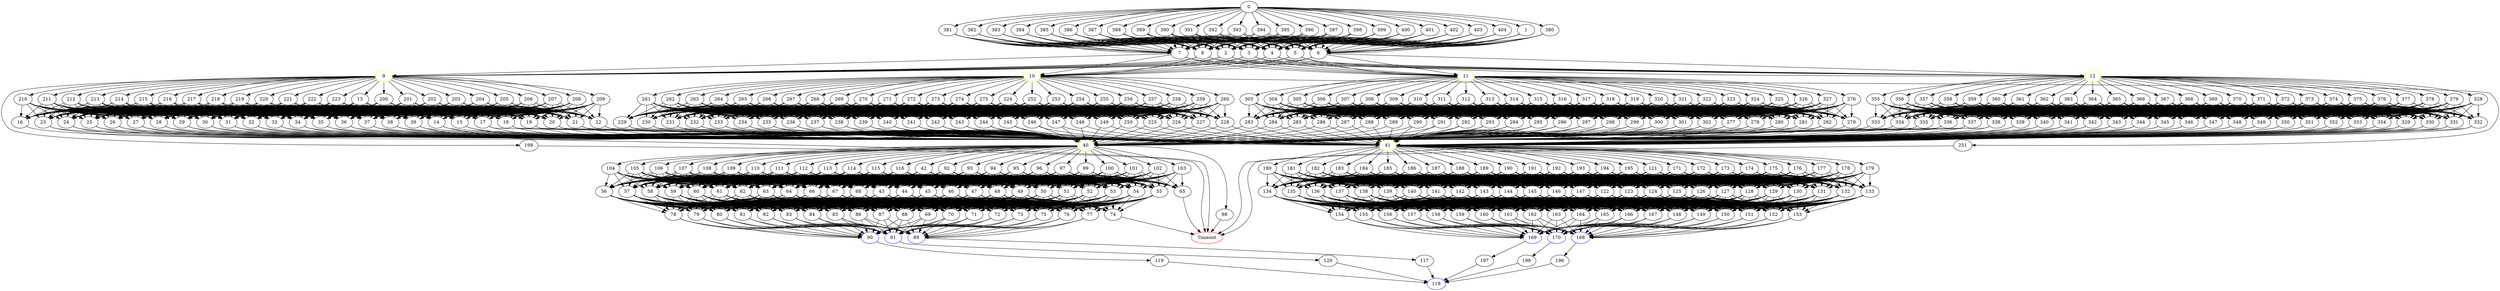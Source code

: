 digraph G {
	0 -> 1;
	0 -> 380;
	0 -> 381;
	0 -> 382;
	0 -> 383;
	0 -> 384;
	0 -> 385;
	0 -> 386;
	0 -> 387;
	0 -> 388;
	0 -> 389;
	0 -> 390;
	0 -> 391;
	0 -> 392;
	0 -> 393;
	0 -> 394;
	0 -> 395;
	0 -> 396;
	0 -> 397;
	0 -> 398;
	0 -> 399;
	0 -> 400;
	0 -> 401;
	0 -> 402;
	0 -> 403;
	0 -> 404;
	1 -> 2;
	1 -> 3;
	1 -> 4;
	1 -> 5;
	1 -> 6;
	1 -> 7;
	1 -> 8;
	2 -> "9";
9 [color=yellow];
	2 -> "10";
10 [color=yellow];
	2 -> "11";
11 [color=yellow];
	2 -> "12";
12 [color=yellow];
	3 -> "9";
9 [color=yellow];
	3 -> "10";
10 [color=yellow];
	3 -> "11";
11 [color=yellow];
	3 -> "12";
12 [color=yellow];
	4 -> "9";
9 [color=yellow];
	4 -> "10";
10 [color=yellow];
	4 -> "11";
11 [color=yellow];
	4 -> "12";
12 [color=yellow];
	5 -> "9";
9 [color=yellow];
	5 -> "10";
10 [color=yellow];
	5 -> "11";
11 [color=yellow];
	5 -> "12";
12 [color=yellow];
	6 -> "9";
9 [color=yellow];
	6 -> "10";
10 [color=yellow];
	6 -> "11";
11 [color=yellow];
	6 -> "12";
12 [color=yellow];
	7 -> "9";
9 [color=yellow];
	7 -> "10";
10 [color=yellow];
	7 -> "11";
11 [color=yellow];
	7 -> "12";
12 [color=yellow];
	8 -> "9";
9 [color=yellow];
	8 -> "10";
10 [color=yellow];
	8 -> "11";
11 [color=yellow];
	8 -> "12";
12 [color=yellow];
	9 -> 13;
	9 -> 199;
	9 -> 200;
	9 -> 201;
	9 -> 202;
	9 -> 203;
	9 -> 204;
	9 -> 205;
	9 -> 206;
	9 -> 207;
	9 -> 208;
	9 -> 209;
	9 -> 210;
	9 -> 211;
	9 -> 212;
	9 -> 213;
	9 -> 214;
	9 -> 215;
	9 -> 216;
	9 -> 217;
	9 -> 218;
	9 -> 219;
	9 -> 220;
	9 -> 221;
	9 -> 222;
	9 -> 223;
	10 -> 224;
	10 -> 251;
	10 -> 252;
	10 -> 253;
	10 -> 254;
	10 -> 255;
	10 -> 256;
	10 -> 257;
	10 -> 258;
	10 -> 259;
	10 -> 260;
	10 -> 261;
	10 -> 262;
	10 -> 263;
	10 -> 264;
	10 -> 265;
	10 -> 266;
	10 -> 267;
	10 -> 268;
	10 -> 269;
	10 -> 270;
	10 -> 271;
	10 -> 272;
	10 -> 273;
	10 -> 274;
	10 -> 275;
	11 -> 276;
	11 -> 303;
	11 -> 304;
	11 -> 305;
	11 -> 306;
	11 -> 307;
	11 -> 308;
	11 -> 309;
	11 -> 310;
	11 -> 311;
	11 -> 312;
	11 -> 313;
	11 -> 314;
	11 -> 315;
	11 -> 316;
	11 -> 317;
	11 -> 318;
	11 -> 319;
	11 -> 320;
	11 -> 321;
	11 -> 322;
	11 -> 323;
	11 -> 324;
	11 -> 325;
	11 -> 326;
	11 -> 327;
	12 -> 328;
	12 -> 355;
	12 -> 356;
	12 -> 357;
	12 -> 358;
	12 -> 359;
	12 -> 360;
	12 -> 361;
	12 -> 362;
	12 -> 363;
	12 -> 364;
	12 -> 365;
	12 -> 366;
	12 -> 367;
	12 -> 368;
	12 -> 369;
	12 -> 370;
	12 -> 371;
	12 -> 372;
	12 -> 373;
	12 -> 374;
	12 -> 375;
	12 -> 376;
	12 -> 377;
	12 -> 378;
	12 -> 379;
	13 -> 14;
	13 -> 15;
	13 -> 16;
	13 -> 17;
	13 -> 18;
	13 -> 19;
	13 -> 20;
	13 -> 21;
	13 -> 22;
	13 -> 23;
	13 -> 24;
	13 -> 25;
	13 -> 26;
	13 -> 27;
	13 -> 28;
	13 -> 29;
	13 -> 30;
	13 -> 31;
	13 -> 32;
	13 -> 33;
	13 -> 34;
	13 -> 35;
	13 -> 36;
	13 -> 37;
	13 -> 38;
	13 -> 39;
	14 -> "40";
40 [color=yellow];
	14 -> "41";
41 [color=yellow];
	15 -> "40";
40 [color=yellow];
	15 -> "41";
41 [color=yellow];
	16 -> "Timeout";
Timeout [color=red];
	17 -> "40";
40 [color=yellow];
	17 -> "41";
41 [color=yellow];
	18 -> "40";
40 [color=yellow];
	18 -> "41";
41 [color=yellow];
	19 -> "40";
40 [color=yellow];
	19 -> "41";
41 [color=yellow];
	20 -> "40";
40 [color=yellow];
	20 -> "41";
41 [color=yellow];
	21 -> "40";
40 [color=yellow];
	21 -> "41";
41 [color=yellow];
	22 -> "40";
40 [color=yellow];
	22 -> "41";
41 [color=yellow];
	23 -> "40";
40 [color=yellow];
	23 -> "41";
41 [color=yellow];
	24 -> "40";
40 [color=yellow];
	24 -> "41";
41 [color=yellow];
	25 -> "40";
40 [color=yellow];
	25 -> "41";
41 [color=yellow];
	26 -> "40";
40 [color=yellow];
	26 -> "41";
41 [color=yellow];
	27 -> "40";
40 [color=yellow];
	27 -> "41";
41 [color=yellow];
	28 -> "40";
40 [color=yellow];
	28 -> "41";
41 [color=yellow];
	29 -> "40";
40 [color=yellow];
	29 -> "41";
41 [color=yellow];
	30 -> "40";
40 [color=yellow];
	30 -> "41";
41 [color=yellow];
	31 -> "40";
40 [color=yellow];
	31 -> "41";
41 [color=yellow];
	32 -> "40";
40 [color=yellow];
	32 -> "41";
41 [color=yellow];
	33 -> "40";
40 [color=yellow];
	33 -> "41";
41 [color=yellow];
	34 -> "40";
40 [color=yellow];
	34 -> "41";
41 [color=yellow];
	35 -> "40";
40 [color=yellow];
	35 -> "41";
41 [color=yellow];
	36 -> "40";
40 [color=yellow];
	36 -> "41";
41 [color=yellow];
	37 -> "40";
40 [color=yellow];
	37 -> "41";
41 [color=yellow];
	38 -> "40";
40 [color=yellow];
	38 -> "41";
41 [color=yellow];
	39 -> "40";
40 [color=yellow];
	39 -> "41";
41 [color=yellow];
	40 -> 42;
	40 -> 92;
	40 -> 93;
	40 -> 94;
	40 -> 95;
	40 -> 96;
	40 -> 97;
	40 -> 98;
	40 -> 99;
	40 -> 100;
	40 -> 101;
	40 -> 102;
	40 -> 103;
	40 -> 104;
	40 -> 105;
	40 -> 106;
	40 -> 107;
	40 -> 108;
	40 -> 109;
	40 -> 110;
	40 -> 111;
	40 -> 112;
	40 -> 113;
	40 -> 114;
	40 -> 115;
	40 -> 116;
	41 -> 121;
	41 -> 171;
	41 -> 172;
	41 -> 173;
	41 -> 174;
	41 -> 175;
	41 -> 176;
	41 -> 177;
	41 -> 178;
	41 -> 179;
	41 -> 180;
	41 -> 181;
	41 -> 182;
	41 -> 183;
	41 -> 184;
	41 -> 185;
	41 -> 186;
	41 -> 187;
	41 -> 188;
	41 -> 189;
	41 -> 190;
	41 -> 191;
	41 -> 192;
	41 -> 193;
	41 -> 194;
	41 -> 195;
	42 -> 43;
	42 -> 44;
	42 -> 45;
	42 -> 46;
	42 -> 47;
	42 -> 48;
	42 -> 49;
	42 -> 50;
	42 -> 51;
	42 -> 52;
	42 -> 53;
	42 -> 54;
	42 -> 55;
	42 -> 56;
	42 -> 57;
	42 -> 58;
	42 -> 59;
	42 -> 60;
	42 -> 61;
	42 -> 62;
	42 -> 63;
	42 -> 64;
	42 -> 65;
	42 -> 66;
	42 -> 67;
	42 -> 68;
	43 -> 69;
	43 -> 70;
	43 -> 71;
	43 -> 72;
	43 -> 73;
	43 -> 74;
	43 -> 75;
	43 -> 76;
	43 -> 77;
	43 -> 78;
	43 -> 79;
	43 -> 80;
	43 -> 81;
	43 -> 82;
	43 -> 83;
	43 -> 84;
	43 -> 85;
	43 -> 86;
	43 -> 87;
	43 -> 88;
	44 -> 69;
	44 -> 70;
	44 -> 71;
	44 -> 72;
	44 -> 73;
	44 -> 74;
	44 -> 75;
	44 -> 76;
	44 -> 77;
	44 -> 78;
	44 -> 79;
	44 -> 80;
	44 -> 81;
	44 -> 82;
	44 -> 83;
	44 -> 84;
	44 -> 85;
	44 -> 86;
	44 -> 87;
	44 -> 88;
	45 -> 69;
	45 -> 70;
	45 -> 71;
	45 -> 72;
	45 -> 73;
	45 -> 74;
	45 -> 75;
	45 -> 76;
	45 -> 77;
	45 -> 78;
	45 -> 79;
	45 -> 80;
	45 -> 81;
	45 -> 82;
	45 -> 83;
	45 -> 84;
	45 -> 85;
	45 -> 86;
	45 -> 87;
	45 -> 88;
	46 -> 69;
	46 -> 70;
	46 -> 71;
	46 -> 72;
	46 -> 73;
	46 -> 74;
	46 -> 75;
	46 -> 76;
	46 -> 77;
	46 -> 78;
	46 -> 79;
	46 -> 80;
	46 -> 81;
	46 -> 82;
	46 -> 83;
	46 -> 84;
	46 -> 85;
	46 -> 86;
	46 -> 87;
	46 -> 88;
	47 -> 69;
	47 -> 70;
	47 -> 71;
	47 -> 72;
	47 -> 73;
	47 -> 74;
	47 -> 75;
	47 -> 76;
	47 -> 77;
	47 -> 78;
	47 -> 79;
	47 -> 80;
	47 -> 81;
	47 -> 82;
	47 -> 83;
	47 -> 84;
	47 -> 85;
	47 -> 86;
	47 -> 87;
	47 -> 88;
	48 -> 69;
	48 -> 70;
	48 -> 71;
	48 -> 72;
	48 -> 73;
	48 -> 74;
	48 -> 75;
	48 -> 76;
	48 -> 77;
	48 -> 78;
	48 -> 79;
	48 -> 80;
	48 -> 81;
	48 -> 82;
	48 -> 83;
	48 -> 84;
	48 -> 85;
	48 -> 86;
	48 -> 87;
	48 -> 88;
	49 -> 69;
	49 -> 70;
	49 -> 71;
	49 -> 72;
	49 -> 73;
	49 -> 74;
	49 -> 75;
	49 -> 76;
	49 -> 77;
	49 -> 78;
	49 -> 79;
	49 -> 80;
	49 -> 81;
	49 -> 82;
	49 -> 83;
	49 -> 84;
	49 -> 85;
	49 -> 86;
	49 -> 87;
	49 -> 88;
	50 -> 69;
	50 -> 70;
	50 -> 71;
	50 -> 72;
	50 -> 73;
	50 -> 74;
	50 -> 75;
	50 -> 76;
	50 -> 77;
	50 -> 78;
	50 -> 79;
	50 -> 80;
	50 -> 81;
	50 -> 82;
	50 -> 83;
	50 -> 84;
	50 -> 85;
	50 -> 86;
	50 -> 87;
	50 -> 88;
	51 -> 69;
	51 -> 70;
	51 -> 71;
	51 -> 72;
	51 -> 73;
	51 -> 74;
	51 -> 75;
	51 -> 76;
	51 -> 77;
	51 -> 78;
	51 -> 79;
	51 -> 80;
	51 -> 81;
	51 -> 82;
	51 -> 83;
	51 -> 84;
	51 -> 85;
	51 -> 86;
	51 -> 87;
	51 -> 88;
	52 -> 69;
	52 -> 70;
	52 -> 71;
	52 -> 72;
	52 -> 73;
	52 -> 74;
	52 -> 75;
	52 -> 76;
	52 -> 77;
	52 -> 78;
	52 -> 79;
	52 -> 80;
	52 -> 81;
	52 -> 82;
	52 -> 83;
	52 -> 84;
	52 -> 85;
	52 -> 86;
	52 -> 87;
	52 -> 88;
	53 -> 69;
	53 -> 70;
	53 -> 71;
	53 -> 72;
	53 -> 73;
	53 -> 74;
	53 -> 75;
	53 -> 76;
	53 -> 77;
	53 -> 78;
	53 -> 79;
	53 -> 80;
	53 -> 81;
	53 -> 82;
	53 -> 83;
	53 -> 84;
	53 -> 85;
	53 -> 86;
	53 -> 87;
	53 -> 88;
	54 -> 69;
	54 -> 70;
	54 -> 71;
	54 -> 72;
	54 -> 73;
	54 -> 74;
	54 -> 75;
	54 -> 76;
	54 -> 77;
	54 -> 78;
	54 -> 79;
	54 -> 80;
	54 -> 81;
	54 -> 82;
	54 -> 83;
	54 -> 84;
	54 -> 85;
	54 -> 86;
	54 -> 87;
	54 -> 88;
	55 -> 69;
	55 -> 70;
	55 -> 71;
	55 -> 72;
	55 -> 73;
	55 -> 74;
	55 -> 75;
	55 -> 76;
	55 -> 77;
	55 -> 78;
	55 -> 79;
	55 -> 80;
	55 -> 81;
	55 -> 82;
	55 -> 83;
	55 -> 84;
	55 -> 85;
	55 -> 86;
	55 -> 87;
	55 -> 88;
	56 -> 69;
	56 -> 70;
	56 -> 71;
	56 -> 72;
	56 -> 73;
	56 -> 74;
	56 -> 75;
	56 -> 76;
	56 -> 77;
	56 -> 78;
	56 -> 79;
	56 -> 80;
	56 -> 81;
	56 -> 82;
	56 -> 83;
	56 -> 84;
	56 -> 85;
	56 -> 86;
	56 -> 87;
	56 -> 88;
	57 -> 69;
	57 -> 70;
	57 -> 71;
	57 -> 72;
	57 -> 73;
	57 -> 74;
	57 -> 75;
	57 -> 76;
	57 -> 77;
	57 -> 78;
	57 -> 79;
	57 -> 80;
	57 -> 81;
	57 -> 82;
	57 -> 83;
	57 -> 84;
	57 -> 85;
	57 -> 86;
	57 -> 87;
	57 -> 88;
	58 -> 69;
	58 -> 70;
	58 -> 71;
	58 -> 72;
	58 -> 73;
	58 -> 74;
	58 -> 75;
	58 -> 76;
	58 -> 77;
	58 -> 78;
	58 -> 79;
	58 -> 80;
	58 -> 81;
	58 -> 82;
	58 -> 83;
	58 -> 84;
	58 -> 85;
	58 -> 86;
	58 -> 87;
	58 -> 88;
	59 -> 69;
	59 -> 70;
	59 -> 71;
	59 -> 72;
	59 -> 73;
	59 -> 74;
	59 -> 75;
	59 -> 76;
	59 -> 77;
	59 -> 78;
	59 -> 79;
	59 -> 80;
	59 -> 81;
	59 -> 82;
	59 -> 83;
	59 -> 84;
	59 -> 85;
	59 -> 86;
	59 -> 87;
	59 -> 88;
	60 -> 69;
	60 -> 70;
	60 -> 71;
	60 -> 72;
	60 -> 73;
	60 -> 74;
	60 -> 75;
	60 -> 76;
	60 -> 77;
	60 -> 78;
	60 -> 79;
	60 -> 80;
	60 -> 81;
	60 -> 82;
	60 -> 83;
	60 -> 84;
	60 -> 85;
	60 -> 86;
	60 -> 87;
	60 -> 88;
	61 -> 69;
	61 -> 70;
	61 -> 71;
	61 -> 72;
	61 -> 73;
	61 -> 74;
	61 -> 75;
	61 -> 76;
	61 -> 77;
	61 -> 78;
	61 -> 79;
	61 -> 80;
	61 -> 81;
	61 -> 82;
	61 -> 83;
	61 -> 84;
	61 -> 85;
	61 -> 86;
	61 -> 87;
	61 -> 88;
	62 -> 69;
	62 -> 70;
	62 -> 71;
	62 -> 72;
	62 -> 73;
	62 -> 74;
	62 -> 75;
	62 -> 76;
	62 -> 77;
	62 -> 78;
	62 -> 79;
	62 -> 80;
	62 -> 81;
	62 -> 82;
	62 -> 83;
	62 -> 84;
	62 -> 85;
	62 -> 86;
	62 -> 87;
	62 -> 88;
	63 -> 69;
	63 -> 70;
	63 -> 71;
	63 -> 72;
	63 -> 73;
	63 -> 74;
	63 -> 75;
	63 -> 76;
	63 -> 77;
	63 -> 78;
	63 -> 79;
	63 -> 80;
	63 -> 81;
	63 -> 82;
	63 -> 83;
	63 -> 84;
	63 -> 85;
	63 -> 86;
	63 -> 87;
	63 -> 88;
	64 -> 69;
	64 -> 70;
	64 -> 71;
	64 -> 72;
	64 -> 73;
	64 -> 74;
	64 -> 75;
	64 -> 76;
	64 -> 77;
	64 -> 78;
	64 -> 79;
	64 -> 80;
	64 -> 81;
	64 -> 82;
	64 -> 83;
	64 -> 84;
	64 -> 85;
	64 -> 86;
	64 -> 87;
	64 -> 88;
	65 -> "Timeout";
Timeout [color=red];
	66 -> 69;
	66 -> 70;
	66 -> 71;
	66 -> 72;
	66 -> 73;
	66 -> 74;
	66 -> 75;
	66 -> 76;
	66 -> 77;
	66 -> 78;
	66 -> 79;
	66 -> 80;
	66 -> 81;
	66 -> 82;
	66 -> 83;
	66 -> 84;
	66 -> 85;
	66 -> 86;
	66 -> 87;
	66 -> 88;
	67 -> 69;
	67 -> 70;
	67 -> 71;
	67 -> 72;
	67 -> 73;
	67 -> 74;
	67 -> 75;
	67 -> 76;
	67 -> 77;
	67 -> 78;
	67 -> 79;
	67 -> 80;
	67 -> 81;
	67 -> 82;
	67 -> 83;
	67 -> 84;
	67 -> 85;
	67 -> 86;
	67 -> 87;
	67 -> 88;
	68 -> 69;
	68 -> 70;
	68 -> 71;
	68 -> 72;
	68 -> 73;
	68 -> 74;
	68 -> 75;
	68 -> 76;
	68 -> 77;
	68 -> 78;
	68 -> 79;
	68 -> 80;
	68 -> 81;
	68 -> 82;
	68 -> 83;
	68 -> 84;
	68 -> 85;
	68 -> 86;
	68 -> 87;
	68 -> 88;
	69 -> "89";
89 [color=blue];
	69 -> "90";
90 [color=blue];
	69 -> "91";
91 [color=blue];
	70 -> "89";
89 [color=blue];
	70 -> "90";
90 [color=blue];
	70 -> "91";
91 [color=blue];
	71 -> "89";
89 [color=blue];
	71 -> "90";
90 [color=blue];
	71 -> "91";
91 [color=blue];
	72 -> "89";
89 [color=blue];
	72 -> "90";
90 [color=blue];
	72 -> "91";
91 [color=blue];
	73 -> "89";
89 [color=blue];
	73 -> "90";
90 [color=blue];
	73 -> "91";
91 [color=blue];
	74 -> "Timeout";
Timeout [color=red];
	75 -> "89";
89 [color=blue];
	75 -> "90";
90 [color=blue];
	75 -> "91";
91 [color=blue];
	76 -> "89";
89 [color=blue];
	76 -> "90";
90 [color=blue];
	76 -> "91";
91 [color=blue];
	77 -> "89";
89 [color=blue];
	77 -> "90";
90 [color=blue];
	77 -> "91";
91 [color=blue];
	78 -> "89";
89 [color=blue];
	78 -> "90";
90 [color=blue];
	78 -> "91";
91 [color=blue];
	79 -> "89";
89 [color=blue];
	79 -> "90";
90 [color=blue];
	79 -> "91";
91 [color=blue];
	80 -> "89";
89 [color=blue];
	80 -> "90";
90 [color=blue];
	80 -> "91";
91 [color=blue];
	81 -> "89";
89 [color=blue];
	81 -> "90";
90 [color=blue];
	81 -> "91";
91 [color=blue];
	82 -> "89";
89 [color=blue];
	82 -> "90";
90 [color=blue];
	82 -> "91";
91 [color=blue];
	83 -> "89";
89 [color=blue];
	83 -> "90";
90 [color=blue];
	83 -> "91";
91 [color=blue];
	84 -> "89";
89 [color=blue];
	84 -> "90";
90 [color=blue];
	84 -> "91";
91 [color=blue];
	85 -> "89";
89 [color=blue];
	85 -> "90";
90 [color=blue];
	85 -> "91";
91 [color=blue];
	86 -> "89";
89 [color=blue];
	86 -> "90";
90 [color=blue];
	86 -> "91";
91 [color=blue];
	87 -> "89";
89 [color=blue];
	87 -> "90";
90 [color=blue];
	87 -> "91";
91 [color=blue];
	88 -> "89";
89 [color=blue];
	88 -> "90";
90 [color=blue];
	88 -> "91";
91 [color=blue];
	89 -> 117;
	90 -> 119;
	91 -> 120;
	92 -> 43;
	92 -> 44;
	92 -> 45;
	92 -> 46;
	92 -> 47;
	92 -> 48;
	92 -> 49;
	92 -> 50;
	92 -> 51;
	92 -> 52;
	92 -> 53;
	92 -> 54;
	92 -> 55;
	92 -> 56;
	92 -> 57;
	92 -> 58;
	92 -> 59;
	92 -> 60;
	92 -> 61;
	92 -> 62;
	92 -> 63;
	92 -> 64;
	92 -> 65;
	92 -> 66;
	92 -> 67;
	92 -> 68;
	93 -> 43;
	93 -> 44;
	93 -> 45;
	93 -> 46;
	93 -> 47;
	93 -> 48;
	93 -> 49;
	93 -> 50;
	93 -> 51;
	93 -> 52;
	93 -> 53;
	93 -> 54;
	93 -> 55;
	93 -> 56;
	93 -> 57;
	93 -> 58;
	93 -> 59;
	93 -> 60;
	93 -> 61;
	93 -> 62;
	93 -> 63;
	93 -> 64;
	93 -> 65;
	93 -> 66;
	93 -> 67;
	93 -> 68;
	94 -> 43;
	94 -> 44;
	94 -> 45;
	94 -> 46;
	94 -> 47;
	94 -> 48;
	94 -> 49;
	94 -> 50;
	94 -> 51;
	94 -> 52;
	94 -> 53;
	94 -> 54;
	94 -> 55;
	94 -> 56;
	94 -> 57;
	94 -> 58;
	94 -> 59;
	94 -> 60;
	94 -> 61;
	94 -> 62;
	94 -> 63;
	94 -> 64;
	94 -> 65;
	94 -> 66;
	94 -> 67;
	94 -> 68;
	95 -> 43;
	95 -> 44;
	95 -> 45;
	95 -> 46;
	95 -> 47;
	95 -> 48;
	95 -> 49;
	95 -> 50;
	95 -> 51;
	95 -> 52;
	95 -> 53;
	95 -> 54;
	95 -> 55;
	95 -> 56;
	95 -> 57;
	95 -> 58;
	95 -> 59;
	95 -> 60;
	95 -> 61;
	95 -> 62;
	95 -> 63;
	95 -> 64;
	95 -> 65;
	95 -> 66;
	95 -> 67;
	95 -> 68;
	96 -> 43;
	96 -> 44;
	96 -> 45;
	96 -> 46;
	96 -> 47;
	96 -> 48;
	96 -> 49;
	96 -> 50;
	96 -> 51;
	96 -> 52;
	96 -> 53;
	96 -> 54;
	96 -> 55;
	96 -> 56;
	96 -> 57;
	96 -> 58;
	96 -> 59;
	96 -> 60;
	96 -> 61;
	96 -> 62;
	96 -> 63;
	96 -> 64;
	96 -> 65;
	96 -> 66;
	96 -> 67;
	96 -> 68;
	97 -> 43;
	97 -> 44;
	97 -> 45;
	97 -> 46;
	97 -> 47;
	97 -> 48;
	97 -> 49;
	97 -> 50;
	97 -> 51;
	97 -> 52;
	97 -> 53;
	97 -> 54;
	97 -> 55;
	97 -> 56;
	97 -> 57;
	97 -> 58;
	97 -> 59;
	97 -> 60;
	97 -> 61;
	97 -> 62;
	97 -> 63;
	97 -> 64;
	97 -> 65;
	97 -> 66;
	97 -> 67;
	97 -> 68;
	98 -> "Timeout";
Timeout [color=red];
	99 -> 43;
	99 -> 44;
	99 -> 45;
	99 -> 46;
	99 -> 47;
	99 -> 48;
	99 -> 49;
	99 -> 50;
	99 -> 51;
	99 -> 52;
	99 -> 53;
	99 -> 54;
	99 -> 55;
	99 -> 56;
	99 -> 57;
	99 -> 58;
	99 -> 59;
	99 -> 60;
	99 -> 61;
	99 -> 62;
	99 -> 63;
	99 -> 64;
	99 -> 65;
	99 -> 66;
	99 -> 67;
	99 -> 68;
	100 -> 43;
	100 -> 44;
	100 -> 45;
	100 -> 46;
	100 -> 47;
	100 -> 48;
	100 -> 49;
	100 -> 50;
	100 -> 51;
	100 -> 52;
	100 -> 53;
	100 -> 54;
	100 -> 55;
	100 -> 56;
	100 -> 57;
	100 -> 58;
	100 -> 59;
	100 -> 60;
	100 -> 61;
	100 -> 62;
	100 -> 63;
	100 -> 64;
	100 -> 65;
	100 -> 66;
	100 -> 67;
	100 -> 68;
	101 -> 43;
	101 -> 44;
	101 -> 45;
	101 -> 46;
	101 -> 47;
	101 -> 48;
	101 -> 49;
	101 -> 50;
	101 -> 51;
	101 -> 52;
	101 -> 53;
	101 -> 54;
	101 -> 55;
	101 -> 56;
	101 -> 57;
	101 -> 58;
	101 -> 59;
	101 -> 60;
	101 -> 61;
	101 -> 62;
	101 -> 63;
	101 -> 64;
	101 -> 65;
	101 -> 66;
	101 -> 67;
	101 -> 68;
	102 -> 43;
	102 -> 44;
	102 -> 45;
	102 -> 46;
	102 -> 47;
	102 -> 48;
	102 -> 49;
	102 -> 50;
	102 -> 51;
	102 -> 52;
	102 -> 53;
	102 -> 54;
	102 -> 55;
	102 -> 56;
	102 -> 57;
	102 -> 58;
	102 -> 59;
	102 -> 60;
	102 -> 61;
	102 -> 62;
	102 -> 63;
	102 -> 64;
	102 -> 65;
	102 -> 66;
	102 -> 67;
	102 -> 68;
	103 -> 43;
	103 -> 44;
	103 -> 45;
	103 -> 46;
	103 -> 47;
	103 -> 48;
	103 -> 49;
	103 -> 50;
	103 -> 51;
	103 -> 52;
	103 -> 53;
	103 -> 54;
	103 -> 55;
	103 -> 56;
	103 -> 57;
	103 -> 58;
	103 -> 59;
	103 -> 60;
	103 -> 61;
	103 -> 62;
	103 -> 63;
	103 -> 64;
	103 -> 65;
	103 -> 66;
	103 -> 67;
	103 -> 68;
	104 -> 43;
	104 -> 44;
	104 -> 45;
	104 -> 46;
	104 -> 47;
	104 -> 48;
	104 -> 49;
	104 -> 50;
	104 -> 51;
	104 -> 52;
	104 -> 53;
	104 -> 54;
	104 -> 55;
	104 -> 56;
	104 -> 57;
	104 -> 58;
	104 -> 59;
	104 -> 60;
	104 -> 61;
	104 -> 62;
	104 -> 63;
	104 -> 64;
	104 -> 65;
	104 -> 66;
	104 -> 67;
	104 -> 68;
	105 -> 43;
	105 -> 44;
	105 -> 45;
	105 -> 46;
	105 -> 47;
	105 -> 48;
	105 -> 49;
	105 -> 50;
	105 -> 51;
	105 -> 52;
	105 -> 53;
	105 -> 54;
	105 -> 55;
	105 -> 56;
	105 -> 57;
	105 -> 58;
	105 -> 59;
	105 -> 60;
	105 -> 61;
	105 -> 62;
	105 -> 63;
	105 -> 64;
	105 -> 65;
	105 -> 66;
	105 -> 67;
	105 -> 68;
	106 -> 43;
	106 -> 44;
	106 -> 45;
	106 -> 46;
	106 -> 47;
	106 -> 48;
	106 -> 49;
	106 -> 50;
	106 -> 51;
	106 -> 52;
	106 -> 53;
	106 -> 54;
	106 -> 55;
	106 -> 56;
	106 -> 57;
	106 -> 58;
	106 -> 59;
	106 -> 60;
	106 -> 61;
	106 -> 62;
	106 -> 63;
	106 -> 64;
	106 -> 65;
	106 -> 66;
	106 -> 67;
	106 -> 68;
	107 -> 43;
	107 -> 44;
	107 -> 45;
	107 -> 46;
	107 -> 47;
	107 -> 48;
	107 -> 49;
	107 -> 50;
	107 -> 51;
	107 -> 52;
	107 -> 53;
	107 -> 54;
	107 -> 55;
	107 -> 56;
	107 -> 57;
	107 -> 58;
	107 -> 59;
	107 -> 60;
	107 -> 61;
	107 -> 62;
	107 -> 63;
	107 -> 64;
	107 -> 65;
	107 -> 66;
	107 -> 67;
	107 -> 68;
	108 -> 43;
	108 -> 44;
	108 -> 45;
	108 -> 46;
	108 -> 47;
	108 -> 48;
	108 -> 49;
	108 -> 50;
	108 -> 51;
	108 -> 52;
	108 -> 53;
	108 -> 54;
	108 -> 55;
	108 -> 56;
	108 -> 57;
	108 -> 58;
	108 -> 59;
	108 -> 60;
	108 -> 61;
	108 -> 62;
	108 -> 63;
	108 -> 64;
	108 -> 65;
	108 -> 66;
	108 -> 67;
	108 -> 68;
	109 -> 43;
	109 -> 44;
	109 -> 45;
	109 -> 46;
	109 -> 47;
	109 -> 48;
	109 -> 49;
	109 -> 50;
	109 -> 51;
	109 -> 52;
	109 -> 53;
	109 -> 54;
	109 -> 55;
	109 -> 56;
	109 -> 57;
	109 -> 58;
	109 -> 59;
	109 -> 60;
	109 -> 61;
	109 -> 62;
	109 -> 63;
	109 -> 64;
	109 -> 65;
	109 -> 66;
	109 -> 67;
	109 -> 68;
	110 -> 43;
	110 -> 44;
	110 -> 45;
	110 -> 46;
	110 -> 47;
	110 -> 48;
	110 -> 49;
	110 -> 50;
	110 -> 51;
	110 -> 52;
	110 -> 53;
	110 -> 54;
	110 -> 55;
	110 -> 56;
	110 -> 57;
	110 -> 58;
	110 -> 59;
	110 -> 60;
	110 -> 61;
	110 -> 62;
	110 -> 63;
	110 -> 64;
	110 -> 65;
	110 -> 66;
	110 -> 67;
	110 -> 68;
	111 -> 43;
	111 -> 44;
	111 -> 45;
	111 -> 46;
	111 -> 47;
	111 -> 48;
	111 -> 49;
	111 -> 50;
	111 -> 51;
	111 -> 52;
	111 -> 53;
	111 -> 54;
	111 -> 55;
	111 -> 56;
	111 -> 57;
	111 -> 58;
	111 -> 59;
	111 -> 60;
	111 -> 61;
	111 -> 62;
	111 -> 63;
	111 -> 64;
	111 -> 65;
	111 -> 66;
	111 -> 67;
	111 -> 68;
	112 -> 43;
	112 -> 44;
	112 -> 45;
	112 -> 46;
	112 -> 47;
	112 -> 48;
	112 -> 49;
	112 -> 50;
	112 -> 51;
	112 -> 52;
	112 -> 53;
	112 -> 54;
	112 -> 55;
	112 -> 56;
	112 -> 57;
	112 -> 58;
	112 -> 59;
	112 -> 60;
	112 -> 61;
	112 -> 62;
	112 -> 63;
	112 -> 64;
	112 -> 65;
	112 -> 66;
	112 -> 67;
	112 -> 68;
	113 -> 43;
	113 -> 44;
	113 -> 45;
	113 -> 46;
	113 -> 47;
	113 -> 48;
	113 -> 49;
	113 -> 50;
	113 -> 51;
	113 -> 52;
	113 -> 53;
	113 -> 54;
	113 -> 55;
	113 -> 56;
	113 -> 57;
	113 -> 58;
	113 -> 59;
	113 -> 60;
	113 -> 61;
	113 -> 62;
	113 -> 63;
	113 -> 64;
	113 -> 65;
	113 -> 66;
	113 -> 67;
	113 -> 68;
	114 -> 43;
	114 -> 44;
	114 -> 45;
	114 -> 46;
	114 -> 47;
	114 -> 48;
	114 -> 49;
	114 -> 50;
	114 -> 51;
	114 -> 52;
	114 -> 53;
	114 -> 54;
	114 -> 55;
	114 -> 56;
	114 -> 57;
	114 -> 58;
	114 -> 59;
	114 -> 60;
	114 -> 61;
	114 -> 62;
	114 -> 63;
	114 -> 64;
	114 -> 65;
	114 -> 66;
	114 -> 67;
	114 -> 68;
	115 -> 43;
	115 -> 44;
	115 -> 45;
	115 -> 46;
	115 -> 47;
	115 -> 48;
	115 -> 49;
	115 -> 50;
	115 -> 51;
	115 -> 52;
	115 -> 53;
	115 -> 54;
	115 -> 55;
	115 -> 56;
	115 -> 57;
	115 -> 58;
	115 -> 59;
	115 -> 60;
	115 -> 61;
	115 -> 62;
	115 -> 63;
	115 -> 64;
	115 -> 65;
	115 -> 66;
	115 -> 67;
	115 -> 68;
	116 -> 43;
	116 -> 44;
	116 -> 45;
	116 -> 46;
	116 -> 47;
	116 -> 48;
	116 -> 49;
	116 -> 50;
	116 -> 51;
	116 -> 52;
	116 -> 53;
	116 -> 54;
	116 -> 55;
	116 -> 56;
	116 -> 57;
	116 -> 58;
	116 -> 59;
	116 -> 60;
	116 -> 61;
	116 -> 62;
	116 -> 63;
	116 -> 64;
	116 -> 65;
	116 -> 66;
	116 -> 67;
	116 -> 68;
	117 -> "118";
118 [color=blue];
	119 -> "118";
118 [color=blue];
	120 -> "118";
118 [color=blue];
	121 -> 122;
	121 -> 123;
	121 -> 124;
	121 -> 125;
	121 -> 126;
	121 -> 127;
	121 -> 128;
	121 -> 129;
	121 -> 130;
	121 -> 131;
	121 -> 132;
	121 -> 133;
	121 -> 134;
	121 -> 135;
	121 -> 136;
	121 -> 137;
	121 -> 138;
	121 -> 139;
	121 -> 140;
	121 -> 141;
	121 -> 142;
	121 -> 143;
	121 -> 144;
	121 -> 145;
	121 -> 146;
	121 -> 147;
	122 -> 148;
	122 -> 149;
	122 -> 150;
	122 -> 151;
	122 -> 152;
	122 -> 153;
	122 -> 154;
	122 -> 155;
	122 -> 156;
	122 -> 157;
	122 -> 158;
	122 -> 159;
	122 -> 160;
	122 -> 161;
	122 -> 162;
	122 -> 163;
	122 -> 164;
	122 -> 165;
	122 -> 166;
	122 -> 167;
	123 -> 148;
	123 -> 149;
	123 -> 150;
	123 -> 151;
	123 -> 152;
	123 -> 153;
	123 -> 154;
	123 -> 155;
	123 -> 156;
	123 -> 157;
	123 -> 158;
	123 -> 159;
	123 -> 160;
	123 -> 161;
	123 -> 162;
	123 -> 163;
	123 -> 164;
	123 -> 165;
	123 -> 166;
	123 -> 167;
	124 -> 148;
	124 -> 149;
	124 -> 150;
	124 -> 151;
	124 -> 152;
	124 -> 153;
	124 -> 154;
	124 -> 155;
	124 -> 156;
	124 -> 157;
	124 -> 158;
	124 -> 159;
	124 -> 160;
	124 -> 161;
	124 -> 162;
	124 -> 163;
	124 -> 164;
	124 -> 165;
	124 -> 166;
	124 -> 167;
	125 -> 148;
	125 -> 149;
	125 -> 150;
	125 -> 151;
	125 -> 152;
	125 -> 153;
	125 -> 154;
	125 -> 155;
	125 -> 156;
	125 -> 157;
	125 -> 158;
	125 -> 159;
	125 -> 160;
	125 -> 161;
	125 -> 162;
	125 -> 163;
	125 -> 164;
	125 -> 165;
	125 -> 166;
	125 -> 167;
	126 -> 148;
	126 -> 149;
	126 -> 150;
	126 -> 151;
	126 -> 152;
	126 -> 153;
	126 -> 154;
	126 -> 155;
	126 -> 156;
	126 -> 157;
	126 -> 158;
	126 -> 159;
	126 -> 160;
	126 -> 161;
	126 -> 162;
	126 -> 163;
	126 -> 164;
	126 -> 165;
	126 -> 166;
	126 -> 167;
	127 -> 148;
	127 -> 149;
	127 -> 150;
	127 -> 151;
	127 -> 152;
	127 -> 153;
	127 -> 154;
	127 -> 155;
	127 -> 156;
	127 -> 157;
	127 -> 158;
	127 -> 159;
	127 -> 160;
	127 -> 161;
	127 -> 162;
	127 -> 163;
	127 -> 164;
	127 -> 165;
	127 -> 166;
	127 -> 167;
	128 -> 148;
	128 -> 149;
	128 -> 150;
	128 -> 151;
	128 -> 152;
	128 -> 153;
	128 -> 154;
	128 -> 155;
	128 -> 156;
	128 -> 157;
	128 -> 158;
	128 -> 159;
	128 -> 160;
	128 -> 161;
	128 -> 162;
	128 -> 163;
	128 -> 164;
	128 -> 165;
	128 -> 166;
	128 -> 167;
	129 -> 148;
	129 -> 149;
	129 -> 150;
	129 -> 151;
	129 -> 152;
	129 -> 153;
	129 -> 154;
	129 -> 155;
	129 -> 156;
	129 -> 157;
	129 -> 158;
	129 -> 159;
	129 -> 160;
	129 -> 161;
	129 -> 162;
	129 -> 163;
	129 -> 164;
	129 -> 165;
	129 -> 166;
	129 -> 167;
	130 -> 148;
	130 -> 149;
	130 -> 150;
	130 -> 151;
	130 -> 152;
	130 -> 153;
	130 -> 154;
	130 -> 155;
	130 -> 156;
	130 -> 157;
	130 -> 158;
	130 -> 159;
	130 -> 160;
	130 -> 161;
	130 -> 162;
	130 -> 163;
	130 -> 164;
	130 -> 165;
	130 -> 166;
	130 -> 167;
	131 -> 148;
	131 -> 149;
	131 -> 150;
	131 -> 151;
	131 -> 152;
	131 -> 153;
	131 -> 154;
	131 -> 155;
	131 -> 156;
	131 -> 157;
	131 -> 158;
	131 -> 159;
	131 -> 160;
	131 -> 161;
	131 -> 162;
	131 -> 163;
	131 -> 164;
	131 -> 165;
	131 -> 166;
	131 -> 167;
	132 -> 148;
	132 -> 149;
	132 -> 150;
	132 -> 151;
	132 -> 152;
	132 -> 153;
	132 -> 154;
	132 -> 155;
	132 -> 156;
	132 -> 157;
	132 -> 158;
	132 -> 159;
	132 -> 160;
	132 -> 161;
	132 -> 162;
	132 -> 163;
	132 -> 164;
	132 -> 165;
	132 -> 166;
	132 -> 167;
	133 -> 148;
	133 -> 149;
	133 -> 150;
	133 -> 151;
	133 -> 152;
	133 -> 153;
	133 -> 154;
	133 -> 155;
	133 -> 156;
	133 -> 157;
	133 -> 158;
	133 -> 159;
	133 -> 160;
	133 -> 161;
	133 -> 162;
	133 -> 163;
	133 -> 164;
	133 -> 165;
	133 -> 166;
	133 -> 167;
	134 -> 148;
	134 -> 149;
	134 -> 150;
	134 -> 151;
	134 -> 152;
	134 -> 153;
	134 -> 154;
	134 -> 155;
	134 -> 156;
	134 -> 157;
	134 -> 158;
	134 -> 159;
	134 -> 160;
	134 -> 161;
	134 -> 162;
	134 -> 163;
	134 -> 164;
	134 -> 165;
	134 -> 166;
	134 -> 167;
	135 -> 148;
	135 -> 149;
	135 -> 150;
	135 -> 151;
	135 -> 152;
	135 -> 153;
	135 -> 154;
	135 -> 155;
	135 -> 156;
	135 -> 157;
	135 -> 158;
	135 -> 159;
	135 -> 160;
	135 -> 161;
	135 -> 162;
	135 -> 163;
	135 -> 164;
	135 -> 165;
	135 -> 166;
	135 -> 167;
	136 -> 148;
	136 -> 149;
	136 -> 150;
	136 -> 151;
	136 -> 152;
	136 -> 153;
	136 -> 154;
	136 -> 155;
	136 -> 156;
	136 -> 157;
	136 -> 158;
	136 -> 159;
	136 -> 160;
	136 -> 161;
	136 -> 162;
	136 -> 163;
	136 -> 164;
	136 -> 165;
	136 -> 166;
	136 -> 167;
	137 -> 148;
	137 -> 149;
	137 -> 150;
	137 -> 151;
	137 -> 152;
	137 -> 153;
	137 -> 154;
	137 -> 155;
	137 -> 156;
	137 -> 157;
	137 -> 158;
	137 -> 159;
	137 -> 160;
	137 -> 161;
	137 -> 162;
	137 -> 163;
	137 -> 164;
	137 -> 165;
	137 -> 166;
	137 -> 167;
	138 -> 148;
	138 -> 149;
	138 -> 150;
	138 -> 151;
	138 -> 152;
	138 -> 153;
	138 -> 154;
	138 -> 155;
	138 -> 156;
	138 -> 157;
	138 -> 158;
	138 -> 159;
	138 -> 160;
	138 -> 161;
	138 -> 162;
	138 -> 163;
	138 -> 164;
	138 -> 165;
	138 -> 166;
	138 -> 167;
	139 -> 148;
	139 -> 149;
	139 -> 150;
	139 -> 151;
	139 -> 152;
	139 -> 153;
	139 -> 154;
	139 -> 155;
	139 -> 156;
	139 -> 157;
	139 -> 158;
	139 -> 159;
	139 -> 160;
	139 -> 161;
	139 -> 162;
	139 -> 163;
	139 -> 164;
	139 -> 165;
	139 -> 166;
	139 -> 167;
	140 -> 148;
	140 -> 149;
	140 -> 150;
	140 -> 151;
	140 -> 152;
	140 -> 153;
	140 -> 154;
	140 -> 155;
	140 -> 156;
	140 -> 157;
	140 -> 158;
	140 -> 159;
	140 -> 160;
	140 -> 161;
	140 -> 162;
	140 -> 163;
	140 -> 164;
	140 -> 165;
	140 -> 166;
	140 -> 167;
	141 -> 148;
	141 -> 149;
	141 -> 150;
	141 -> 151;
	141 -> 152;
	141 -> 153;
	141 -> 154;
	141 -> 155;
	141 -> 156;
	141 -> 157;
	141 -> 158;
	141 -> 159;
	141 -> 160;
	141 -> 161;
	141 -> 162;
	141 -> 163;
	141 -> 164;
	141 -> 165;
	141 -> 166;
	141 -> 167;
	142 -> 148;
	142 -> 149;
	142 -> 150;
	142 -> 151;
	142 -> 152;
	142 -> 153;
	142 -> 154;
	142 -> 155;
	142 -> 156;
	142 -> 157;
	142 -> 158;
	142 -> 159;
	142 -> 160;
	142 -> 161;
	142 -> 162;
	142 -> 163;
	142 -> 164;
	142 -> 165;
	142 -> 166;
	142 -> 167;
	143 -> 148;
	143 -> 149;
	143 -> 150;
	143 -> 151;
	143 -> 152;
	143 -> 153;
	143 -> 154;
	143 -> 155;
	143 -> 156;
	143 -> 157;
	143 -> 158;
	143 -> 159;
	143 -> 160;
	143 -> 161;
	143 -> 162;
	143 -> 163;
	143 -> 164;
	143 -> 165;
	143 -> 166;
	143 -> 167;
	144 -> 148;
	144 -> 149;
	144 -> 150;
	144 -> 151;
	144 -> 152;
	144 -> 153;
	144 -> 154;
	144 -> 155;
	144 -> 156;
	144 -> 157;
	144 -> 158;
	144 -> 159;
	144 -> 160;
	144 -> 161;
	144 -> 162;
	144 -> 163;
	144 -> 164;
	144 -> 165;
	144 -> 166;
	144 -> 167;
	145 -> 148;
	145 -> 149;
	145 -> 150;
	145 -> 151;
	145 -> 152;
	145 -> 153;
	145 -> 154;
	145 -> 155;
	145 -> 156;
	145 -> 157;
	145 -> 158;
	145 -> 159;
	145 -> 160;
	145 -> 161;
	145 -> 162;
	145 -> 163;
	145 -> 164;
	145 -> 165;
	145 -> 166;
	145 -> 167;
	146 -> 148;
	146 -> 149;
	146 -> 150;
	146 -> 151;
	146 -> 152;
	146 -> 153;
	146 -> 154;
	146 -> 155;
	146 -> 156;
	146 -> 157;
	146 -> 158;
	146 -> 159;
	146 -> 160;
	146 -> 161;
	146 -> 162;
	146 -> 163;
	146 -> 164;
	146 -> 165;
	146 -> 166;
	146 -> 167;
	147 -> 148;
	147 -> 149;
	147 -> 150;
	147 -> 151;
	147 -> 152;
	147 -> 153;
	147 -> 154;
	147 -> 155;
	147 -> 156;
	147 -> 157;
	147 -> 158;
	147 -> 159;
	147 -> 160;
	147 -> 161;
	147 -> 162;
	147 -> 163;
	147 -> 164;
	147 -> 165;
	147 -> 166;
	147 -> 167;
	148 -> "168";
168 [color=blue];
	148 -> "169";
169 [color=blue];
	148 -> "170";
170 [color=blue];
	149 -> "168";
168 [color=blue];
	149 -> "169";
169 [color=blue];
	149 -> "170";
170 [color=blue];
	150 -> "168";
168 [color=blue];
	150 -> "169";
169 [color=blue];
	150 -> "170";
170 [color=blue];
	151 -> "168";
168 [color=blue];
	151 -> "169";
169 [color=blue];
	151 -> "170";
170 [color=blue];
	152 -> "168";
168 [color=blue];
	152 -> "169";
169 [color=blue];
	152 -> "170";
170 [color=blue];
	153 -> "168";
168 [color=blue];
	153 -> "169";
169 [color=blue];
	153 -> "170";
170 [color=blue];
	154 -> "168";
168 [color=blue];
	154 -> "169";
169 [color=blue];
	154 -> "170";
170 [color=blue];
	155 -> "168";
168 [color=blue];
	155 -> "169";
169 [color=blue];
	155 -> "170";
170 [color=blue];
	156 -> "168";
168 [color=blue];
	156 -> "169";
169 [color=blue];
	156 -> "170";
170 [color=blue];
	157 -> "168";
168 [color=blue];
	157 -> "169";
169 [color=blue];
	157 -> "170";
170 [color=blue];
	158 -> "168";
168 [color=blue];
	158 -> "169";
169 [color=blue];
	158 -> "170";
170 [color=blue];
	159 -> "168";
168 [color=blue];
	159 -> "169";
169 [color=blue];
	159 -> "170";
170 [color=blue];
	160 -> "168";
168 [color=blue];
	160 -> "169";
169 [color=blue];
	160 -> "170";
170 [color=blue];
	161 -> "168";
168 [color=blue];
	161 -> "169";
169 [color=blue];
	161 -> "170";
170 [color=blue];
	162 -> "168";
168 [color=blue];
	162 -> "169";
169 [color=blue];
	162 -> "170";
170 [color=blue];
	163 -> "168";
168 [color=blue];
	163 -> "169";
169 [color=blue];
	163 -> "170";
170 [color=blue];
	164 -> "168";
168 [color=blue];
	164 -> "169";
169 [color=blue];
	164 -> "170";
170 [color=blue];
	165 -> "168";
168 [color=blue];
	165 -> "169";
169 [color=blue];
	165 -> "170";
170 [color=blue];
	166 -> "168";
168 [color=blue];
	166 -> "169";
169 [color=blue];
	166 -> "170";
170 [color=blue];
	167 -> "168";
168 [color=blue];
	167 -> "169";
169 [color=blue];
	167 -> "170";
170 [color=blue];
	168 -> 196;
	169 -> 197;
	170 -> 198;
	171 -> 122;
	171 -> 123;
	171 -> 124;
	171 -> 125;
	171 -> 126;
	171 -> 127;
	171 -> 128;
	171 -> 129;
	171 -> 130;
	171 -> 131;
	171 -> 132;
	171 -> 133;
	171 -> 134;
	171 -> 135;
	171 -> 136;
	171 -> 137;
	171 -> 138;
	171 -> 139;
	171 -> 140;
	171 -> 141;
	171 -> 142;
	171 -> 143;
	171 -> 144;
	171 -> 145;
	171 -> 146;
	171 -> 147;
	172 -> 122;
	172 -> 123;
	172 -> 124;
	172 -> 125;
	172 -> 126;
	172 -> 127;
	172 -> 128;
	172 -> 129;
	172 -> 130;
	172 -> 131;
	172 -> 132;
	172 -> 133;
	172 -> 134;
	172 -> 135;
	172 -> 136;
	172 -> 137;
	172 -> 138;
	172 -> 139;
	172 -> 140;
	172 -> 141;
	172 -> 142;
	172 -> 143;
	172 -> 144;
	172 -> 145;
	172 -> 146;
	172 -> 147;
	173 -> 122;
	173 -> 123;
	173 -> 124;
	173 -> 125;
	173 -> 126;
	173 -> 127;
	173 -> 128;
	173 -> 129;
	173 -> 130;
	173 -> 131;
	173 -> 132;
	173 -> 133;
	173 -> 134;
	173 -> 135;
	173 -> 136;
	173 -> 137;
	173 -> 138;
	173 -> 139;
	173 -> 140;
	173 -> 141;
	173 -> 142;
	173 -> 143;
	173 -> 144;
	173 -> 145;
	173 -> 146;
	173 -> 147;
	174 -> 122;
	174 -> 123;
	174 -> 124;
	174 -> 125;
	174 -> 126;
	174 -> 127;
	174 -> 128;
	174 -> 129;
	174 -> 130;
	174 -> 131;
	174 -> 132;
	174 -> 133;
	174 -> 134;
	174 -> 135;
	174 -> 136;
	174 -> 137;
	174 -> 138;
	174 -> 139;
	174 -> 140;
	174 -> 141;
	174 -> 142;
	174 -> 143;
	174 -> 144;
	174 -> 145;
	174 -> 146;
	174 -> 147;
	175 -> 122;
	175 -> 123;
	175 -> 124;
	175 -> 125;
	175 -> 126;
	175 -> 127;
	175 -> 128;
	175 -> 129;
	175 -> 130;
	175 -> 131;
	175 -> 132;
	175 -> 133;
	175 -> 134;
	175 -> 135;
	175 -> 136;
	175 -> 137;
	175 -> 138;
	175 -> 139;
	175 -> 140;
	175 -> 141;
	175 -> 142;
	175 -> 143;
	175 -> 144;
	175 -> 145;
	175 -> 146;
	175 -> 147;
	176 -> 122;
	176 -> 123;
	176 -> 124;
	176 -> 125;
	176 -> 126;
	176 -> 127;
	176 -> 128;
	176 -> 129;
	176 -> 130;
	176 -> 131;
	176 -> 132;
	176 -> 133;
	176 -> 134;
	176 -> 135;
	176 -> 136;
	176 -> 137;
	176 -> 138;
	176 -> 139;
	176 -> 140;
	176 -> 141;
	176 -> 142;
	176 -> 143;
	176 -> 144;
	176 -> 145;
	176 -> 146;
	176 -> 147;
	177 -> 122;
	177 -> 123;
	177 -> 124;
	177 -> 125;
	177 -> 126;
	177 -> 127;
	177 -> 128;
	177 -> 129;
	177 -> 130;
	177 -> 131;
	177 -> 132;
	177 -> 133;
	177 -> 134;
	177 -> 135;
	177 -> 136;
	177 -> 137;
	177 -> 138;
	177 -> 139;
	177 -> 140;
	177 -> 141;
	177 -> 142;
	177 -> 143;
	177 -> 144;
	177 -> 145;
	177 -> 146;
	177 -> 147;
	178 -> 122;
	178 -> 123;
	178 -> 124;
	178 -> 125;
	178 -> 126;
	178 -> 127;
	178 -> 128;
	178 -> 129;
	178 -> 130;
	178 -> 131;
	178 -> 132;
	178 -> 133;
	178 -> 134;
	178 -> 135;
	178 -> 136;
	178 -> 137;
	178 -> 138;
	178 -> 139;
	178 -> 140;
	178 -> 141;
	178 -> 142;
	178 -> 143;
	178 -> 144;
	178 -> 145;
	178 -> 146;
	178 -> 147;
	179 -> 122;
	179 -> 123;
	179 -> 124;
	179 -> 125;
	179 -> 126;
	179 -> 127;
	179 -> 128;
	179 -> 129;
	179 -> 130;
	179 -> 131;
	179 -> 132;
	179 -> 133;
	179 -> 134;
	179 -> 135;
	179 -> 136;
	179 -> 137;
	179 -> 138;
	179 -> 139;
	179 -> 140;
	179 -> 141;
	179 -> 142;
	179 -> 143;
	179 -> 144;
	179 -> 145;
	179 -> 146;
	179 -> 147;
	180 -> 122;
	180 -> 123;
	180 -> 124;
	180 -> 125;
	180 -> 126;
	180 -> 127;
	180 -> 128;
	180 -> 129;
	180 -> 130;
	180 -> 131;
	180 -> 132;
	180 -> 133;
	180 -> 134;
	180 -> 135;
	180 -> 136;
	180 -> 137;
	180 -> 138;
	180 -> 139;
	180 -> 140;
	180 -> 141;
	180 -> 142;
	180 -> 143;
	180 -> 144;
	180 -> 145;
	180 -> 146;
	180 -> 147;
	181 -> 122;
	181 -> 123;
	181 -> 124;
	181 -> 125;
	181 -> 126;
	181 -> 127;
	181 -> 128;
	181 -> 129;
	181 -> 130;
	181 -> 131;
	181 -> 132;
	181 -> 133;
	181 -> 134;
	181 -> 135;
	181 -> 136;
	181 -> 137;
	181 -> 138;
	181 -> 139;
	181 -> 140;
	181 -> 141;
	181 -> 142;
	181 -> 143;
	181 -> 144;
	181 -> 145;
	181 -> 146;
	181 -> 147;
	182 -> 122;
	182 -> 123;
	182 -> 124;
	182 -> 125;
	182 -> 126;
	182 -> 127;
	182 -> 128;
	182 -> 129;
	182 -> 130;
	182 -> 131;
	182 -> 132;
	182 -> 133;
	182 -> 134;
	182 -> 135;
	182 -> 136;
	182 -> 137;
	182 -> 138;
	182 -> 139;
	182 -> 140;
	182 -> 141;
	182 -> 142;
	182 -> 143;
	182 -> 144;
	182 -> 145;
	182 -> 146;
	182 -> 147;
	183 -> 122;
	183 -> 123;
	183 -> 124;
	183 -> 125;
	183 -> 126;
	183 -> 127;
	183 -> 128;
	183 -> 129;
	183 -> 130;
	183 -> 131;
	183 -> 132;
	183 -> 133;
	183 -> 134;
	183 -> 135;
	183 -> 136;
	183 -> 137;
	183 -> 138;
	183 -> 139;
	183 -> 140;
	183 -> 141;
	183 -> 142;
	183 -> 143;
	183 -> 144;
	183 -> 145;
	183 -> 146;
	183 -> 147;
	184 -> 122;
	184 -> 123;
	184 -> 124;
	184 -> 125;
	184 -> 126;
	184 -> 127;
	184 -> 128;
	184 -> 129;
	184 -> 130;
	184 -> 131;
	184 -> 132;
	184 -> 133;
	184 -> 134;
	184 -> 135;
	184 -> 136;
	184 -> 137;
	184 -> 138;
	184 -> 139;
	184 -> 140;
	184 -> 141;
	184 -> 142;
	184 -> 143;
	184 -> 144;
	184 -> 145;
	184 -> 146;
	184 -> 147;
	185 -> 122;
	185 -> 123;
	185 -> 124;
	185 -> 125;
	185 -> 126;
	185 -> 127;
	185 -> 128;
	185 -> 129;
	185 -> 130;
	185 -> 131;
	185 -> 132;
	185 -> 133;
	185 -> 134;
	185 -> 135;
	185 -> 136;
	185 -> 137;
	185 -> 138;
	185 -> 139;
	185 -> 140;
	185 -> 141;
	185 -> 142;
	185 -> 143;
	185 -> 144;
	185 -> 145;
	185 -> 146;
	185 -> 147;
	186 -> 122;
	186 -> 123;
	186 -> 124;
	186 -> 125;
	186 -> 126;
	186 -> 127;
	186 -> 128;
	186 -> 129;
	186 -> 130;
	186 -> 131;
	186 -> 132;
	186 -> 133;
	186 -> 134;
	186 -> 135;
	186 -> 136;
	186 -> 137;
	186 -> 138;
	186 -> 139;
	186 -> 140;
	186 -> 141;
	186 -> 142;
	186 -> 143;
	186 -> 144;
	186 -> 145;
	186 -> 146;
	186 -> 147;
	187 -> 122;
	187 -> 123;
	187 -> 124;
	187 -> 125;
	187 -> 126;
	187 -> 127;
	187 -> 128;
	187 -> 129;
	187 -> 130;
	187 -> 131;
	187 -> 132;
	187 -> 133;
	187 -> 134;
	187 -> 135;
	187 -> 136;
	187 -> 137;
	187 -> 138;
	187 -> 139;
	187 -> 140;
	187 -> 141;
	187 -> 142;
	187 -> 143;
	187 -> 144;
	187 -> 145;
	187 -> 146;
	187 -> 147;
	188 -> 122;
	188 -> 123;
	188 -> 124;
	188 -> 125;
	188 -> 126;
	188 -> 127;
	188 -> 128;
	188 -> 129;
	188 -> 130;
	188 -> 131;
	188 -> 132;
	188 -> 133;
	188 -> 134;
	188 -> 135;
	188 -> 136;
	188 -> 137;
	188 -> 138;
	188 -> 139;
	188 -> 140;
	188 -> 141;
	188 -> 142;
	188 -> 143;
	188 -> 144;
	188 -> 145;
	188 -> 146;
	188 -> 147;
	189 -> 122;
	189 -> 123;
	189 -> 124;
	189 -> 125;
	189 -> 126;
	189 -> 127;
	189 -> 128;
	189 -> 129;
	189 -> 130;
	189 -> 131;
	189 -> 132;
	189 -> 133;
	189 -> 134;
	189 -> 135;
	189 -> 136;
	189 -> 137;
	189 -> 138;
	189 -> 139;
	189 -> 140;
	189 -> 141;
	189 -> 142;
	189 -> 143;
	189 -> 144;
	189 -> 145;
	189 -> 146;
	189 -> 147;
	190 -> 122;
	190 -> 123;
	190 -> 124;
	190 -> 125;
	190 -> 126;
	190 -> 127;
	190 -> 128;
	190 -> 129;
	190 -> 130;
	190 -> 131;
	190 -> 132;
	190 -> 133;
	190 -> 134;
	190 -> 135;
	190 -> 136;
	190 -> 137;
	190 -> 138;
	190 -> 139;
	190 -> 140;
	190 -> 141;
	190 -> 142;
	190 -> 143;
	190 -> 144;
	190 -> 145;
	190 -> 146;
	190 -> 147;
	191 -> 122;
	191 -> 123;
	191 -> 124;
	191 -> 125;
	191 -> 126;
	191 -> 127;
	191 -> 128;
	191 -> 129;
	191 -> 130;
	191 -> 131;
	191 -> 132;
	191 -> 133;
	191 -> 134;
	191 -> 135;
	191 -> 136;
	191 -> 137;
	191 -> 138;
	191 -> 139;
	191 -> 140;
	191 -> 141;
	191 -> 142;
	191 -> 143;
	191 -> 144;
	191 -> 145;
	191 -> 146;
	191 -> 147;
	192 -> 122;
	192 -> 123;
	192 -> 124;
	192 -> 125;
	192 -> 126;
	192 -> 127;
	192 -> 128;
	192 -> 129;
	192 -> 130;
	192 -> 131;
	192 -> 132;
	192 -> 133;
	192 -> 134;
	192 -> 135;
	192 -> 136;
	192 -> 137;
	192 -> 138;
	192 -> 139;
	192 -> 140;
	192 -> 141;
	192 -> 142;
	192 -> 143;
	192 -> 144;
	192 -> 145;
	192 -> 146;
	192 -> 147;
	193 -> 122;
	193 -> 123;
	193 -> 124;
	193 -> 125;
	193 -> 126;
	193 -> 127;
	193 -> 128;
	193 -> 129;
	193 -> 130;
	193 -> 131;
	193 -> 132;
	193 -> 133;
	193 -> 134;
	193 -> 135;
	193 -> 136;
	193 -> 137;
	193 -> 138;
	193 -> 139;
	193 -> 140;
	193 -> 141;
	193 -> 142;
	193 -> 143;
	193 -> 144;
	193 -> 145;
	193 -> 146;
	193 -> 147;
	194 -> 122;
	194 -> 123;
	194 -> 124;
	194 -> 125;
	194 -> 126;
	194 -> 127;
	194 -> 128;
	194 -> 129;
	194 -> 130;
	194 -> 131;
	194 -> 132;
	194 -> 133;
	194 -> 134;
	194 -> 135;
	194 -> 136;
	194 -> 137;
	194 -> 138;
	194 -> 139;
	194 -> 140;
	194 -> 141;
	194 -> 142;
	194 -> 143;
	194 -> 144;
	194 -> 145;
	194 -> 146;
	194 -> 147;
	195 -> 122;
	195 -> 123;
	195 -> 124;
	195 -> 125;
	195 -> 126;
	195 -> 127;
	195 -> 128;
	195 -> 129;
	195 -> 130;
	195 -> 131;
	195 -> 132;
	195 -> 133;
	195 -> 134;
	195 -> 135;
	195 -> 136;
	195 -> 137;
	195 -> 138;
	195 -> 139;
	195 -> 140;
	195 -> 141;
	195 -> 142;
	195 -> 143;
	195 -> 144;
	195 -> 145;
	195 -> 146;
	195 -> 147;
	196 -> "118";
118 [color=blue];
	197 -> "118";
118 [color=blue];
	198 -> "118";
118 [color=blue];
	199 -> "Timeout";
Timeout [color=red];
	200 -> 14;
	200 -> 15;
	200 -> 16;
	200 -> 17;
	200 -> 18;
	200 -> 19;
	200 -> 20;
	200 -> 21;
	200 -> 22;
	200 -> 23;
	200 -> 24;
	200 -> 25;
	200 -> 26;
	200 -> 27;
	200 -> 28;
	200 -> 29;
	200 -> 30;
	200 -> 31;
	200 -> 32;
	200 -> 33;
	200 -> 34;
	200 -> 35;
	200 -> 36;
	200 -> 37;
	200 -> 38;
	200 -> 39;
	201 -> 14;
	201 -> 15;
	201 -> 16;
	201 -> 17;
	201 -> 18;
	201 -> 19;
	201 -> 20;
	201 -> 21;
	201 -> 22;
	201 -> 23;
	201 -> 24;
	201 -> 25;
	201 -> 26;
	201 -> 27;
	201 -> 28;
	201 -> 29;
	201 -> 30;
	201 -> 31;
	201 -> 32;
	201 -> 33;
	201 -> 34;
	201 -> 35;
	201 -> 36;
	201 -> 37;
	201 -> 38;
	201 -> 39;
	202 -> 14;
	202 -> 15;
	202 -> 16;
	202 -> 17;
	202 -> 18;
	202 -> 19;
	202 -> 20;
	202 -> 21;
	202 -> 22;
	202 -> 23;
	202 -> 24;
	202 -> 25;
	202 -> 26;
	202 -> 27;
	202 -> 28;
	202 -> 29;
	202 -> 30;
	202 -> 31;
	202 -> 32;
	202 -> 33;
	202 -> 34;
	202 -> 35;
	202 -> 36;
	202 -> 37;
	202 -> 38;
	202 -> 39;
	203 -> 14;
	203 -> 15;
	203 -> 16;
	203 -> 17;
	203 -> 18;
	203 -> 19;
	203 -> 20;
	203 -> 21;
	203 -> 22;
	203 -> 23;
	203 -> 24;
	203 -> 25;
	203 -> 26;
	203 -> 27;
	203 -> 28;
	203 -> 29;
	203 -> 30;
	203 -> 31;
	203 -> 32;
	203 -> 33;
	203 -> 34;
	203 -> 35;
	203 -> 36;
	203 -> 37;
	203 -> 38;
	203 -> 39;
	204 -> 14;
	204 -> 15;
	204 -> 16;
	204 -> 17;
	204 -> 18;
	204 -> 19;
	204 -> 20;
	204 -> 21;
	204 -> 22;
	204 -> 23;
	204 -> 24;
	204 -> 25;
	204 -> 26;
	204 -> 27;
	204 -> 28;
	204 -> 29;
	204 -> 30;
	204 -> 31;
	204 -> 32;
	204 -> 33;
	204 -> 34;
	204 -> 35;
	204 -> 36;
	204 -> 37;
	204 -> 38;
	204 -> 39;
	205 -> 14;
	205 -> 15;
	205 -> 16;
	205 -> 17;
	205 -> 18;
	205 -> 19;
	205 -> 20;
	205 -> 21;
	205 -> 22;
	205 -> 23;
	205 -> 24;
	205 -> 25;
	205 -> 26;
	205 -> 27;
	205 -> 28;
	205 -> 29;
	205 -> 30;
	205 -> 31;
	205 -> 32;
	205 -> 33;
	205 -> 34;
	205 -> 35;
	205 -> 36;
	205 -> 37;
	205 -> 38;
	205 -> 39;
	206 -> 14;
	206 -> 15;
	206 -> 16;
	206 -> 17;
	206 -> 18;
	206 -> 19;
	206 -> 20;
	206 -> 21;
	206 -> 22;
	206 -> 23;
	206 -> 24;
	206 -> 25;
	206 -> 26;
	206 -> 27;
	206 -> 28;
	206 -> 29;
	206 -> 30;
	206 -> 31;
	206 -> 32;
	206 -> 33;
	206 -> 34;
	206 -> 35;
	206 -> 36;
	206 -> 37;
	206 -> 38;
	206 -> 39;
	207 -> 14;
	207 -> 15;
	207 -> 16;
	207 -> 17;
	207 -> 18;
	207 -> 19;
	207 -> 20;
	207 -> 21;
	207 -> 22;
	207 -> 23;
	207 -> 24;
	207 -> 25;
	207 -> 26;
	207 -> 27;
	207 -> 28;
	207 -> 29;
	207 -> 30;
	207 -> 31;
	207 -> 32;
	207 -> 33;
	207 -> 34;
	207 -> 35;
	207 -> 36;
	207 -> 37;
	207 -> 38;
	207 -> 39;
	208 -> 14;
	208 -> 15;
	208 -> 16;
	208 -> 17;
	208 -> 18;
	208 -> 19;
	208 -> 20;
	208 -> 21;
	208 -> 22;
	208 -> 23;
	208 -> 24;
	208 -> 25;
	208 -> 26;
	208 -> 27;
	208 -> 28;
	208 -> 29;
	208 -> 30;
	208 -> 31;
	208 -> 32;
	208 -> 33;
	208 -> 34;
	208 -> 35;
	208 -> 36;
	208 -> 37;
	208 -> 38;
	208 -> 39;
	209 -> 14;
	209 -> 15;
	209 -> 16;
	209 -> 17;
	209 -> 18;
	209 -> 19;
	209 -> 20;
	209 -> 21;
	209 -> 22;
	209 -> 23;
	209 -> 24;
	209 -> 25;
	209 -> 26;
	209 -> 27;
	209 -> 28;
	209 -> 29;
	209 -> 30;
	209 -> 31;
	209 -> 32;
	209 -> 33;
	209 -> 34;
	209 -> 35;
	209 -> 36;
	209 -> 37;
	209 -> 38;
	209 -> 39;
	210 -> 14;
	210 -> 15;
	210 -> 16;
	210 -> 17;
	210 -> 18;
	210 -> 19;
	210 -> 20;
	210 -> 21;
	210 -> 22;
	210 -> 23;
	210 -> 24;
	210 -> 25;
	210 -> 26;
	210 -> 27;
	210 -> 28;
	210 -> 29;
	210 -> 30;
	210 -> 31;
	210 -> 32;
	210 -> 33;
	210 -> 34;
	210 -> 35;
	210 -> 36;
	210 -> 37;
	210 -> 38;
	210 -> 39;
	211 -> 14;
	211 -> 15;
	211 -> 16;
	211 -> 17;
	211 -> 18;
	211 -> 19;
	211 -> 20;
	211 -> 21;
	211 -> 22;
	211 -> 23;
	211 -> 24;
	211 -> 25;
	211 -> 26;
	211 -> 27;
	211 -> 28;
	211 -> 29;
	211 -> 30;
	211 -> 31;
	211 -> 32;
	211 -> 33;
	211 -> 34;
	211 -> 35;
	211 -> 36;
	211 -> 37;
	211 -> 38;
	211 -> 39;
	212 -> 14;
	212 -> 15;
	212 -> 16;
	212 -> 17;
	212 -> 18;
	212 -> 19;
	212 -> 20;
	212 -> 21;
	212 -> 22;
	212 -> 23;
	212 -> 24;
	212 -> 25;
	212 -> 26;
	212 -> 27;
	212 -> 28;
	212 -> 29;
	212 -> 30;
	212 -> 31;
	212 -> 32;
	212 -> 33;
	212 -> 34;
	212 -> 35;
	212 -> 36;
	212 -> 37;
	212 -> 38;
	212 -> 39;
	213 -> 14;
	213 -> 15;
	213 -> 16;
	213 -> 17;
	213 -> 18;
	213 -> 19;
	213 -> 20;
	213 -> 21;
	213 -> 22;
	213 -> 23;
	213 -> 24;
	213 -> 25;
	213 -> 26;
	213 -> 27;
	213 -> 28;
	213 -> 29;
	213 -> 30;
	213 -> 31;
	213 -> 32;
	213 -> 33;
	213 -> 34;
	213 -> 35;
	213 -> 36;
	213 -> 37;
	213 -> 38;
	213 -> 39;
	214 -> 14;
	214 -> 15;
	214 -> 16;
	214 -> 17;
	214 -> 18;
	214 -> 19;
	214 -> 20;
	214 -> 21;
	214 -> 22;
	214 -> 23;
	214 -> 24;
	214 -> 25;
	214 -> 26;
	214 -> 27;
	214 -> 28;
	214 -> 29;
	214 -> 30;
	214 -> 31;
	214 -> 32;
	214 -> 33;
	214 -> 34;
	214 -> 35;
	214 -> 36;
	214 -> 37;
	214 -> 38;
	214 -> 39;
	215 -> 14;
	215 -> 15;
	215 -> 16;
	215 -> 17;
	215 -> 18;
	215 -> 19;
	215 -> 20;
	215 -> 21;
	215 -> 22;
	215 -> 23;
	215 -> 24;
	215 -> 25;
	215 -> 26;
	215 -> 27;
	215 -> 28;
	215 -> 29;
	215 -> 30;
	215 -> 31;
	215 -> 32;
	215 -> 33;
	215 -> 34;
	215 -> 35;
	215 -> 36;
	215 -> 37;
	215 -> 38;
	215 -> 39;
	216 -> 14;
	216 -> 15;
	216 -> 16;
	216 -> 17;
	216 -> 18;
	216 -> 19;
	216 -> 20;
	216 -> 21;
	216 -> 22;
	216 -> 23;
	216 -> 24;
	216 -> 25;
	216 -> 26;
	216 -> 27;
	216 -> 28;
	216 -> 29;
	216 -> 30;
	216 -> 31;
	216 -> 32;
	216 -> 33;
	216 -> 34;
	216 -> 35;
	216 -> 36;
	216 -> 37;
	216 -> 38;
	216 -> 39;
	217 -> 14;
	217 -> 15;
	217 -> 16;
	217 -> 17;
	217 -> 18;
	217 -> 19;
	217 -> 20;
	217 -> 21;
	217 -> 22;
	217 -> 23;
	217 -> 24;
	217 -> 25;
	217 -> 26;
	217 -> 27;
	217 -> 28;
	217 -> 29;
	217 -> 30;
	217 -> 31;
	217 -> 32;
	217 -> 33;
	217 -> 34;
	217 -> 35;
	217 -> 36;
	217 -> 37;
	217 -> 38;
	217 -> 39;
	218 -> 14;
	218 -> 15;
	218 -> 16;
	218 -> 17;
	218 -> 18;
	218 -> 19;
	218 -> 20;
	218 -> 21;
	218 -> 22;
	218 -> 23;
	218 -> 24;
	218 -> 25;
	218 -> 26;
	218 -> 27;
	218 -> 28;
	218 -> 29;
	218 -> 30;
	218 -> 31;
	218 -> 32;
	218 -> 33;
	218 -> 34;
	218 -> 35;
	218 -> 36;
	218 -> 37;
	218 -> 38;
	218 -> 39;
	219 -> 14;
	219 -> 15;
	219 -> 16;
	219 -> 17;
	219 -> 18;
	219 -> 19;
	219 -> 20;
	219 -> 21;
	219 -> 22;
	219 -> 23;
	219 -> 24;
	219 -> 25;
	219 -> 26;
	219 -> 27;
	219 -> 28;
	219 -> 29;
	219 -> 30;
	219 -> 31;
	219 -> 32;
	219 -> 33;
	219 -> 34;
	219 -> 35;
	219 -> 36;
	219 -> 37;
	219 -> 38;
	219 -> 39;
	220 -> 14;
	220 -> 15;
	220 -> 16;
	220 -> 17;
	220 -> 18;
	220 -> 19;
	220 -> 20;
	220 -> 21;
	220 -> 22;
	220 -> 23;
	220 -> 24;
	220 -> 25;
	220 -> 26;
	220 -> 27;
	220 -> 28;
	220 -> 29;
	220 -> 30;
	220 -> 31;
	220 -> 32;
	220 -> 33;
	220 -> 34;
	220 -> 35;
	220 -> 36;
	220 -> 37;
	220 -> 38;
	220 -> 39;
	221 -> 14;
	221 -> 15;
	221 -> 16;
	221 -> 17;
	221 -> 18;
	221 -> 19;
	221 -> 20;
	221 -> 21;
	221 -> 22;
	221 -> 23;
	221 -> 24;
	221 -> 25;
	221 -> 26;
	221 -> 27;
	221 -> 28;
	221 -> 29;
	221 -> 30;
	221 -> 31;
	221 -> 32;
	221 -> 33;
	221 -> 34;
	221 -> 35;
	221 -> 36;
	221 -> 37;
	221 -> 38;
	221 -> 39;
	222 -> 14;
	222 -> 15;
	222 -> 16;
	222 -> 17;
	222 -> 18;
	222 -> 19;
	222 -> 20;
	222 -> 21;
	222 -> 22;
	222 -> 23;
	222 -> 24;
	222 -> 25;
	222 -> 26;
	222 -> 27;
	222 -> 28;
	222 -> 29;
	222 -> 30;
	222 -> 31;
	222 -> 32;
	222 -> 33;
	222 -> 34;
	222 -> 35;
	222 -> 36;
	222 -> 37;
	222 -> 38;
	222 -> 39;
	223 -> 14;
	223 -> 15;
	223 -> 16;
	223 -> 17;
	223 -> 18;
	223 -> 19;
	223 -> 20;
	223 -> 21;
	223 -> 22;
	223 -> 23;
	223 -> 24;
	223 -> 25;
	223 -> 26;
	223 -> 27;
	223 -> 28;
	223 -> 29;
	223 -> 30;
	223 -> 31;
	223 -> 32;
	223 -> 33;
	223 -> 34;
	223 -> 35;
	223 -> 36;
	223 -> 37;
	223 -> 38;
	223 -> 39;
	224 -> 225;
	224 -> 226;
	224 -> 227;
	224 -> 228;
	224 -> 229;
	224 -> 230;
	224 -> 231;
	224 -> 232;
	224 -> 233;
	224 -> 234;
	224 -> 235;
	224 -> 236;
	224 -> 237;
	224 -> 238;
	224 -> 239;
	224 -> 240;
	224 -> 241;
	224 -> 242;
	224 -> 243;
	224 -> 244;
	224 -> 245;
	224 -> 246;
	224 -> 247;
	224 -> 248;
	224 -> 249;
	224 -> 250;
	225 -> "40";
40 [color=yellow];
	225 -> "41";
41 [color=yellow];
	226 -> "40";
40 [color=yellow];
	226 -> "41";
41 [color=yellow];
	227 -> "40";
40 [color=yellow];
	227 -> "41";
41 [color=yellow];
	228 -> "40";
40 [color=yellow];
	228 -> "41";
41 [color=yellow];
	229 -> "40";
40 [color=yellow];
	229 -> "41";
41 [color=yellow];
	230 -> "40";
40 [color=yellow];
	230 -> "41";
41 [color=yellow];
	231 -> "40";
40 [color=yellow];
	231 -> "41";
41 [color=yellow];
	232 -> "40";
40 [color=yellow];
	232 -> "41";
41 [color=yellow];
	233 -> "40";
40 [color=yellow];
	233 -> "41";
41 [color=yellow];
	234 -> "40";
40 [color=yellow];
	234 -> "41";
41 [color=yellow];
	235 -> "40";
40 [color=yellow];
	235 -> "41";
41 [color=yellow];
	236 -> "40";
40 [color=yellow];
	236 -> "41";
41 [color=yellow];
	237 -> "40";
40 [color=yellow];
	237 -> "41";
41 [color=yellow];
	238 -> "40";
40 [color=yellow];
	238 -> "41";
41 [color=yellow];
	239 -> "40";
40 [color=yellow];
	239 -> "41";
41 [color=yellow];
	240 -> "40";
40 [color=yellow];
	240 -> "41";
41 [color=yellow];
	241 -> "40";
40 [color=yellow];
	241 -> "41";
41 [color=yellow];
	242 -> "40";
40 [color=yellow];
	242 -> "41";
41 [color=yellow];
	243 -> "40";
40 [color=yellow];
	243 -> "41";
41 [color=yellow];
	244 -> "40";
40 [color=yellow];
	244 -> "41";
41 [color=yellow];
	245 -> "40";
40 [color=yellow];
	245 -> "41";
41 [color=yellow];
	246 -> "40";
40 [color=yellow];
	246 -> "41";
41 [color=yellow];
	247 -> "40";
40 [color=yellow];
	247 -> "41";
41 [color=yellow];
	248 -> "40";
40 [color=yellow];
	248 -> "41";
41 [color=yellow];
	249 -> "40";
40 [color=yellow];
	249 -> "41";
41 [color=yellow];
	250 -> "40";
40 [color=yellow];
	250 -> "41";
41 [color=yellow];
	251 -> "Timeout";
Timeout [color=red];
	252 -> 225;
	252 -> 226;
	252 -> 227;
	252 -> 228;
	252 -> 229;
	252 -> 230;
	252 -> 231;
	252 -> 232;
	252 -> 233;
	252 -> 234;
	252 -> 235;
	252 -> 236;
	252 -> 237;
	252 -> 238;
	252 -> 239;
	252 -> 240;
	252 -> 241;
	252 -> 242;
	252 -> 243;
	252 -> 244;
	252 -> 245;
	252 -> 246;
	252 -> 247;
	252 -> 248;
	252 -> 249;
	252 -> 250;
	253 -> 225;
	253 -> 226;
	253 -> 227;
	253 -> 228;
	253 -> 229;
	253 -> 230;
	253 -> 231;
	253 -> 232;
	253 -> 233;
	253 -> 234;
	253 -> 235;
	253 -> 236;
	253 -> 237;
	253 -> 238;
	253 -> 239;
	253 -> 240;
	253 -> 241;
	253 -> 242;
	253 -> 243;
	253 -> 244;
	253 -> 245;
	253 -> 246;
	253 -> 247;
	253 -> 248;
	253 -> 249;
	253 -> 250;
	254 -> 225;
	254 -> 226;
	254 -> 227;
	254 -> 228;
	254 -> 229;
	254 -> 230;
	254 -> 231;
	254 -> 232;
	254 -> 233;
	254 -> 234;
	254 -> 235;
	254 -> 236;
	254 -> 237;
	254 -> 238;
	254 -> 239;
	254 -> 240;
	254 -> 241;
	254 -> 242;
	254 -> 243;
	254 -> 244;
	254 -> 245;
	254 -> 246;
	254 -> 247;
	254 -> 248;
	254 -> 249;
	254 -> 250;
	255 -> 225;
	255 -> 226;
	255 -> 227;
	255 -> 228;
	255 -> 229;
	255 -> 230;
	255 -> 231;
	255 -> 232;
	255 -> 233;
	255 -> 234;
	255 -> 235;
	255 -> 236;
	255 -> 237;
	255 -> 238;
	255 -> 239;
	255 -> 240;
	255 -> 241;
	255 -> 242;
	255 -> 243;
	255 -> 244;
	255 -> 245;
	255 -> 246;
	255 -> 247;
	255 -> 248;
	255 -> 249;
	255 -> 250;
	256 -> 225;
	256 -> 226;
	256 -> 227;
	256 -> 228;
	256 -> 229;
	256 -> 230;
	256 -> 231;
	256 -> 232;
	256 -> 233;
	256 -> 234;
	256 -> 235;
	256 -> 236;
	256 -> 237;
	256 -> 238;
	256 -> 239;
	256 -> 240;
	256 -> 241;
	256 -> 242;
	256 -> 243;
	256 -> 244;
	256 -> 245;
	256 -> 246;
	256 -> 247;
	256 -> 248;
	256 -> 249;
	256 -> 250;
	257 -> 225;
	257 -> 226;
	257 -> 227;
	257 -> 228;
	257 -> 229;
	257 -> 230;
	257 -> 231;
	257 -> 232;
	257 -> 233;
	257 -> 234;
	257 -> 235;
	257 -> 236;
	257 -> 237;
	257 -> 238;
	257 -> 239;
	257 -> 240;
	257 -> 241;
	257 -> 242;
	257 -> 243;
	257 -> 244;
	257 -> 245;
	257 -> 246;
	257 -> 247;
	257 -> 248;
	257 -> 249;
	257 -> 250;
	258 -> 225;
	258 -> 226;
	258 -> 227;
	258 -> 228;
	258 -> 229;
	258 -> 230;
	258 -> 231;
	258 -> 232;
	258 -> 233;
	258 -> 234;
	258 -> 235;
	258 -> 236;
	258 -> 237;
	258 -> 238;
	258 -> 239;
	258 -> 240;
	258 -> 241;
	258 -> 242;
	258 -> 243;
	258 -> 244;
	258 -> 245;
	258 -> 246;
	258 -> 247;
	258 -> 248;
	258 -> 249;
	258 -> 250;
	259 -> 225;
	259 -> 226;
	259 -> 227;
	259 -> 228;
	259 -> 229;
	259 -> 230;
	259 -> 231;
	259 -> 232;
	259 -> 233;
	259 -> 234;
	259 -> 235;
	259 -> 236;
	259 -> 237;
	259 -> 238;
	259 -> 239;
	259 -> 240;
	259 -> 241;
	259 -> 242;
	259 -> 243;
	259 -> 244;
	259 -> 245;
	259 -> 246;
	259 -> 247;
	259 -> 248;
	259 -> 249;
	259 -> 250;
	260 -> 225;
	260 -> 226;
	260 -> 227;
	260 -> 228;
	260 -> 229;
	260 -> 230;
	260 -> 231;
	260 -> 232;
	260 -> 233;
	260 -> 234;
	260 -> 235;
	260 -> 236;
	260 -> 237;
	260 -> 238;
	260 -> 239;
	260 -> 240;
	260 -> 241;
	260 -> 242;
	260 -> 243;
	260 -> 244;
	260 -> 245;
	260 -> 246;
	260 -> 247;
	260 -> 248;
	260 -> 249;
	260 -> 250;
	261 -> 225;
	261 -> 226;
	261 -> 227;
	261 -> 228;
	261 -> 229;
	261 -> 230;
	261 -> 231;
	261 -> 232;
	261 -> 233;
	261 -> 234;
	261 -> 235;
	261 -> 236;
	261 -> 237;
	261 -> 238;
	261 -> 239;
	261 -> 240;
	261 -> 241;
	261 -> 242;
	261 -> 243;
	261 -> 244;
	261 -> 245;
	261 -> 246;
	261 -> 247;
	261 -> 248;
	261 -> 249;
	261 -> 250;
	262 -> 225;
	262 -> 226;
	262 -> 227;
	262 -> 228;
	262 -> 229;
	262 -> 230;
	262 -> 231;
	262 -> 232;
	262 -> 233;
	262 -> 234;
	262 -> 235;
	262 -> 236;
	262 -> 237;
	262 -> 238;
	262 -> 239;
	262 -> 240;
	262 -> 241;
	262 -> 242;
	262 -> 243;
	262 -> 244;
	262 -> 245;
	262 -> 246;
	262 -> 247;
	262 -> 248;
	262 -> 249;
	262 -> 250;
	263 -> 225;
	263 -> 226;
	263 -> 227;
	263 -> 228;
	263 -> 229;
	263 -> 230;
	263 -> 231;
	263 -> 232;
	263 -> 233;
	263 -> 234;
	263 -> 235;
	263 -> 236;
	263 -> 237;
	263 -> 238;
	263 -> 239;
	263 -> 240;
	263 -> 241;
	263 -> 242;
	263 -> 243;
	263 -> 244;
	263 -> 245;
	263 -> 246;
	263 -> 247;
	263 -> 248;
	263 -> 249;
	263 -> 250;
	264 -> 225;
	264 -> 226;
	264 -> 227;
	264 -> 228;
	264 -> 229;
	264 -> 230;
	264 -> 231;
	264 -> 232;
	264 -> 233;
	264 -> 234;
	264 -> 235;
	264 -> 236;
	264 -> 237;
	264 -> 238;
	264 -> 239;
	264 -> 240;
	264 -> 241;
	264 -> 242;
	264 -> 243;
	264 -> 244;
	264 -> 245;
	264 -> 246;
	264 -> 247;
	264 -> 248;
	264 -> 249;
	264 -> 250;
	265 -> 225;
	265 -> 226;
	265 -> 227;
	265 -> 228;
	265 -> 229;
	265 -> 230;
	265 -> 231;
	265 -> 232;
	265 -> 233;
	265 -> 234;
	265 -> 235;
	265 -> 236;
	265 -> 237;
	265 -> 238;
	265 -> 239;
	265 -> 240;
	265 -> 241;
	265 -> 242;
	265 -> 243;
	265 -> 244;
	265 -> 245;
	265 -> 246;
	265 -> 247;
	265 -> 248;
	265 -> 249;
	265 -> 250;
	266 -> 225;
	266 -> 226;
	266 -> 227;
	266 -> 228;
	266 -> 229;
	266 -> 230;
	266 -> 231;
	266 -> 232;
	266 -> 233;
	266 -> 234;
	266 -> 235;
	266 -> 236;
	266 -> 237;
	266 -> 238;
	266 -> 239;
	266 -> 240;
	266 -> 241;
	266 -> 242;
	266 -> 243;
	266 -> 244;
	266 -> 245;
	266 -> 246;
	266 -> 247;
	266 -> 248;
	266 -> 249;
	266 -> 250;
	267 -> 225;
	267 -> 226;
	267 -> 227;
	267 -> 228;
	267 -> 229;
	267 -> 230;
	267 -> 231;
	267 -> 232;
	267 -> 233;
	267 -> 234;
	267 -> 235;
	267 -> 236;
	267 -> 237;
	267 -> 238;
	267 -> 239;
	267 -> 240;
	267 -> 241;
	267 -> 242;
	267 -> 243;
	267 -> 244;
	267 -> 245;
	267 -> 246;
	267 -> 247;
	267 -> 248;
	267 -> 249;
	267 -> 250;
	268 -> 225;
	268 -> 226;
	268 -> 227;
	268 -> 228;
	268 -> 229;
	268 -> 230;
	268 -> 231;
	268 -> 232;
	268 -> 233;
	268 -> 234;
	268 -> 235;
	268 -> 236;
	268 -> 237;
	268 -> 238;
	268 -> 239;
	268 -> 240;
	268 -> 241;
	268 -> 242;
	268 -> 243;
	268 -> 244;
	268 -> 245;
	268 -> 246;
	268 -> 247;
	268 -> 248;
	268 -> 249;
	268 -> 250;
	269 -> 225;
	269 -> 226;
	269 -> 227;
	269 -> 228;
	269 -> 229;
	269 -> 230;
	269 -> 231;
	269 -> 232;
	269 -> 233;
	269 -> 234;
	269 -> 235;
	269 -> 236;
	269 -> 237;
	269 -> 238;
	269 -> 239;
	269 -> 240;
	269 -> 241;
	269 -> 242;
	269 -> 243;
	269 -> 244;
	269 -> 245;
	269 -> 246;
	269 -> 247;
	269 -> 248;
	269 -> 249;
	269 -> 250;
	270 -> 225;
	270 -> 226;
	270 -> 227;
	270 -> 228;
	270 -> 229;
	270 -> 230;
	270 -> 231;
	270 -> 232;
	270 -> 233;
	270 -> 234;
	270 -> 235;
	270 -> 236;
	270 -> 237;
	270 -> 238;
	270 -> 239;
	270 -> 240;
	270 -> 241;
	270 -> 242;
	270 -> 243;
	270 -> 244;
	270 -> 245;
	270 -> 246;
	270 -> 247;
	270 -> 248;
	270 -> 249;
	270 -> 250;
	271 -> 225;
	271 -> 226;
	271 -> 227;
	271 -> 228;
	271 -> 229;
	271 -> 230;
	271 -> 231;
	271 -> 232;
	271 -> 233;
	271 -> 234;
	271 -> 235;
	271 -> 236;
	271 -> 237;
	271 -> 238;
	271 -> 239;
	271 -> 240;
	271 -> 241;
	271 -> 242;
	271 -> 243;
	271 -> 244;
	271 -> 245;
	271 -> 246;
	271 -> 247;
	271 -> 248;
	271 -> 249;
	271 -> 250;
	272 -> 225;
	272 -> 226;
	272 -> 227;
	272 -> 228;
	272 -> 229;
	272 -> 230;
	272 -> 231;
	272 -> 232;
	272 -> 233;
	272 -> 234;
	272 -> 235;
	272 -> 236;
	272 -> 237;
	272 -> 238;
	272 -> 239;
	272 -> 240;
	272 -> 241;
	272 -> 242;
	272 -> 243;
	272 -> 244;
	272 -> 245;
	272 -> 246;
	272 -> 247;
	272 -> 248;
	272 -> 249;
	272 -> 250;
	273 -> 225;
	273 -> 226;
	273 -> 227;
	273 -> 228;
	273 -> 229;
	273 -> 230;
	273 -> 231;
	273 -> 232;
	273 -> 233;
	273 -> 234;
	273 -> 235;
	273 -> 236;
	273 -> 237;
	273 -> 238;
	273 -> 239;
	273 -> 240;
	273 -> 241;
	273 -> 242;
	273 -> 243;
	273 -> 244;
	273 -> 245;
	273 -> 246;
	273 -> 247;
	273 -> 248;
	273 -> 249;
	273 -> 250;
	274 -> 225;
	274 -> 226;
	274 -> 227;
	274 -> 228;
	274 -> 229;
	274 -> 230;
	274 -> 231;
	274 -> 232;
	274 -> 233;
	274 -> 234;
	274 -> 235;
	274 -> 236;
	274 -> 237;
	274 -> 238;
	274 -> 239;
	274 -> 240;
	274 -> 241;
	274 -> 242;
	274 -> 243;
	274 -> 244;
	274 -> 245;
	274 -> 246;
	274 -> 247;
	274 -> 248;
	274 -> 249;
	274 -> 250;
	275 -> 225;
	275 -> 226;
	275 -> 227;
	275 -> 228;
	275 -> 229;
	275 -> 230;
	275 -> 231;
	275 -> 232;
	275 -> 233;
	275 -> 234;
	275 -> 235;
	275 -> 236;
	275 -> 237;
	275 -> 238;
	275 -> 239;
	275 -> 240;
	275 -> 241;
	275 -> 242;
	275 -> 243;
	275 -> 244;
	275 -> 245;
	275 -> 246;
	275 -> 247;
	275 -> 248;
	275 -> 249;
	275 -> 250;
	276 -> 277;
	276 -> 278;
	276 -> 279;
	276 -> 280;
	276 -> 281;
	276 -> 282;
	276 -> 283;
	276 -> 284;
	276 -> 285;
	276 -> 286;
	276 -> 287;
	276 -> 288;
	276 -> 289;
	276 -> 290;
	276 -> 291;
	276 -> 292;
	276 -> 293;
	276 -> 294;
	276 -> 295;
	276 -> 296;
	276 -> 297;
	276 -> 298;
	276 -> 299;
	276 -> 300;
	276 -> 301;
	276 -> 302;
	277 -> "40";
40 [color=yellow];
	277 -> "41";
41 [color=yellow];
	278 -> "40";
40 [color=yellow];
	278 -> "41";
41 [color=yellow];
	279 -> "Timeout";
Timeout [color=red];
	280 -> "40";
40 [color=yellow];
	280 -> "41";
41 [color=yellow];
	281 -> "40";
40 [color=yellow];
	281 -> "41";
41 [color=yellow];
	282 -> "40";
40 [color=yellow];
	282 -> "41";
41 [color=yellow];
	283 -> "40";
40 [color=yellow];
	283 -> "41";
41 [color=yellow];
	284 -> "40";
40 [color=yellow];
	284 -> "41";
41 [color=yellow];
	285 -> "40";
40 [color=yellow];
	285 -> "41";
41 [color=yellow];
	286 -> "40";
40 [color=yellow];
	286 -> "41";
41 [color=yellow];
	287 -> "40";
40 [color=yellow];
	287 -> "41";
41 [color=yellow];
	288 -> "40";
40 [color=yellow];
	288 -> "41";
41 [color=yellow];
	289 -> "40";
40 [color=yellow];
	289 -> "41";
41 [color=yellow];
	290 -> "40";
40 [color=yellow];
	290 -> "41";
41 [color=yellow];
	291 -> "40";
40 [color=yellow];
	291 -> "41";
41 [color=yellow];
	292 -> "40";
40 [color=yellow];
	292 -> "41";
41 [color=yellow];
	293 -> "40";
40 [color=yellow];
	293 -> "41";
41 [color=yellow];
	294 -> "40";
40 [color=yellow];
	294 -> "41";
41 [color=yellow];
	295 -> "40";
40 [color=yellow];
	295 -> "41";
41 [color=yellow];
	296 -> "40";
40 [color=yellow];
	296 -> "41";
41 [color=yellow];
	297 -> "40";
40 [color=yellow];
	297 -> "41";
41 [color=yellow];
	298 -> "40";
40 [color=yellow];
	298 -> "41";
41 [color=yellow];
	299 -> "40";
40 [color=yellow];
	299 -> "41";
41 [color=yellow];
	300 -> "40";
40 [color=yellow];
	300 -> "41";
41 [color=yellow];
	301 -> "40";
40 [color=yellow];
	301 -> "41";
41 [color=yellow];
	302 -> "40";
40 [color=yellow];
	302 -> "41";
41 [color=yellow];
	303 -> 277;
	303 -> 278;
	303 -> 279;
	303 -> 280;
	303 -> 281;
	303 -> 282;
	303 -> 283;
	303 -> 284;
	303 -> 285;
	303 -> 286;
	303 -> 287;
	303 -> 288;
	303 -> 289;
	303 -> 290;
	303 -> 291;
	303 -> 292;
	303 -> 293;
	303 -> 294;
	303 -> 295;
	303 -> 296;
	303 -> 297;
	303 -> 298;
	303 -> 299;
	303 -> 300;
	303 -> 301;
	303 -> 302;
	304 -> 277;
	304 -> 278;
	304 -> 279;
	304 -> 280;
	304 -> 281;
	304 -> 282;
	304 -> 283;
	304 -> 284;
	304 -> 285;
	304 -> 286;
	304 -> 287;
	304 -> 288;
	304 -> 289;
	304 -> 290;
	304 -> 291;
	304 -> 292;
	304 -> 293;
	304 -> 294;
	304 -> 295;
	304 -> 296;
	304 -> 297;
	304 -> 298;
	304 -> 299;
	304 -> 300;
	304 -> 301;
	304 -> 302;
	305 -> 277;
	305 -> 278;
	305 -> 279;
	305 -> 280;
	305 -> 281;
	305 -> 282;
	305 -> 283;
	305 -> 284;
	305 -> 285;
	305 -> 286;
	305 -> 287;
	305 -> 288;
	305 -> 289;
	305 -> 290;
	305 -> 291;
	305 -> 292;
	305 -> 293;
	305 -> 294;
	305 -> 295;
	305 -> 296;
	305 -> 297;
	305 -> 298;
	305 -> 299;
	305 -> 300;
	305 -> 301;
	305 -> 302;
	306 -> 277;
	306 -> 278;
	306 -> 279;
	306 -> 280;
	306 -> 281;
	306 -> 282;
	306 -> 283;
	306 -> 284;
	306 -> 285;
	306 -> 286;
	306 -> 287;
	306 -> 288;
	306 -> 289;
	306 -> 290;
	306 -> 291;
	306 -> 292;
	306 -> 293;
	306 -> 294;
	306 -> 295;
	306 -> 296;
	306 -> 297;
	306 -> 298;
	306 -> 299;
	306 -> 300;
	306 -> 301;
	306 -> 302;
	307 -> 277;
	307 -> 278;
	307 -> 279;
	307 -> 280;
	307 -> 281;
	307 -> 282;
	307 -> 283;
	307 -> 284;
	307 -> 285;
	307 -> 286;
	307 -> 287;
	307 -> 288;
	307 -> 289;
	307 -> 290;
	307 -> 291;
	307 -> 292;
	307 -> 293;
	307 -> 294;
	307 -> 295;
	307 -> 296;
	307 -> 297;
	307 -> 298;
	307 -> 299;
	307 -> 300;
	307 -> 301;
	307 -> 302;
	308 -> 277;
	308 -> 278;
	308 -> 279;
	308 -> 280;
	308 -> 281;
	308 -> 282;
	308 -> 283;
	308 -> 284;
	308 -> 285;
	308 -> 286;
	308 -> 287;
	308 -> 288;
	308 -> 289;
	308 -> 290;
	308 -> 291;
	308 -> 292;
	308 -> 293;
	308 -> 294;
	308 -> 295;
	308 -> 296;
	308 -> 297;
	308 -> 298;
	308 -> 299;
	308 -> 300;
	308 -> 301;
	308 -> 302;
	309 -> 277;
	309 -> 278;
	309 -> 279;
	309 -> 280;
	309 -> 281;
	309 -> 282;
	309 -> 283;
	309 -> 284;
	309 -> 285;
	309 -> 286;
	309 -> 287;
	309 -> 288;
	309 -> 289;
	309 -> 290;
	309 -> 291;
	309 -> 292;
	309 -> 293;
	309 -> 294;
	309 -> 295;
	309 -> 296;
	309 -> 297;
	309 -> 298;
	309 -> 299;
	309 -> 300;
	309 -> 301;
	309 -> 302;
	310 -> 277;
	310 -> 278;
	310 -> 279;
	310 -> 280;
	310 -> 281;
	310 -> 282;
	310 -> 283;
	310 -> 284;
	310 -> 285;
	310 -> 286;
	310 -> 287;
	310 -> 288;
	310 -> 289;
	310 -> 290;
	310 -> 291;
	310 -> 292;
	310 -> 293;
	310 -> 294;
	310 -> 295;
	310 -> 296;
	310 -> 297;
	310 -> 298;
	310 -> 299;
	310 -> 300;
	310 -> 301;
	310 -> 302;
	311 -> 277;
	311 -> 278;
	311 -> 279;
	311 -> 280;
	311 -> 281;
	311 -> 282;
	311 -> 283;
	311 -> 284;
	311 -> 285;
	311 -> 286;
	311 -> 287;
	311 -> 288;
	311 -> 289;
	311 -> 290;
	311 -> 291;
	311 -> 292;
	311 -> 293;
	311 -> 294;
	311 -> 295;
	311 -> 296;
	311 -> 297;
	311 -> 298;
	311 -> 299;
	311 -> 300;
	311 -> 301;
	311 -> 302;
	312 -> 277;
	312 -> 278;
	312 -> 279;
	312 -> 280;
	312 -> 281;
	312 -> 282;
	312 -> 283;
	312 -> 284;
	312 -> 285;
	312 -> 286;
	312 -> 287;
	312 -> 288;
	312 -> 289;
	312 -> 290;
	312 -> 291;
	312 -> 292;
	312 -> 293;
	312 -> 294;
	312 -> 295;
	312 -> 296;
	312 -> 297;
	312 -> 298;
	312 -> 299;
	312 -> 300;
	312 -> 301;
	312 -> 302;
	313 -> 277;
	313 -> 278;
	313 -> 279;
	313 -> 280;
	313 -> 281;
	313 -> 282;
	313 -> 283;
	313 -> 284;
	313 -> 285;
	313 -> 286;
	313 -> 287;
	313 -> 288;
	313 -> 289;
	313 -> 290;
	313 -> 291;
	313 -> 292;
	313 -> 293;
	313 -> 294;
	313 -> 295;
	313 -> 296;
	313 -> 297;
	313 -> 298;
	313 -> 299;
	313 -> 300;
	313 -> 301;
	313 -> 302;
	314 -> 277;
	314 -> 278;
	314 -> 279;
	314 -> 280;
	314 -> 281;
	314 -> 282;
	314 -> 283;
	314 -> 284;
	314 -> 285;
	314 -> 286;
	314 -> 287;
	314 -> 288;
	314 -> 289;
	314 -> 290;
	314 -> 291;
	314 -> 292;
	314 -> 293;
	314 -> 294;
	314 -> 295;
	314 -> 296;
	314 -> 297;
	314 -> 298;
	314 -> 299;
	314 -> 300;
	314 -> 301;
	314 -> 302;
	315 -> 277;
	315 -> 278;
	315 -> 279;
	315 -> 280;
	315 -> 281;
	315 -> 282;
	315 -> 283;
	315 -> 284;
	315 -> 285;
	315 -> 286;
	315 -> 287;
	315 -> 288;
	315 -> 289;
	315 -> 290;
	315 -> 291;
	315 -> 292;
	315 -> 293;
	315 -> 294;
	315 -> 295;
	315 -> 296;
	315 -> 297;
	315 -> 298;
	315 -> 299;
	315 -> 300;
	315 -> 301;
	315 -> 302;
	316 -> 277;
	316 -> 278;
	316 -> 279;
	316 -> 280;
	316 -> 281;
	316 -> 282;
	316 -> 283;
	316 -> 284;
	316 -> 285;
	316 -> 286;
	316 -> 287;
	316 -> 288;
	316 -> 289;
	316 -> 290;
	316 -> 291;
	316 -> 292;
	316 -> 293;
	316 -> 294;
	316 -> 295;
	316 -> 296;
	316 -> 297;
	316 -> 298;
	316 -> 299;
	316 -> 300;
	316 -> 301;
	316 -> 302;
	317 -> 277;
	317 -> 278;
	317 -> 279;
	317 -> 280;
	317 -> 281;
	317 -> 282;
	317 -> 283;
	317 -> 284;
	317 -> 285;
	317 -> 286;
	317 -> 287;
	317 -> 288;
	317 -> 289;
	317 -> 290;
	317 -> 291;
	317 -> 292;
	317 -> 293;
	317 -> 294;
	317 -> 295;
	317 -> 296;
	317 -> 297;
	317 -> 298;
	317 -> 299;
	317 -> 300;
	317 -> 301;
	317 -> 302;
	318 -> 277;
	318 -> 278;
	318 -> 279;
	318 -> 280;
	318 -> 281;
	318 -> 282;
	318 -> 283;
	318 -> 284;
	318 -> 285;
	318 -> 286;
	318 -> 287;
	318 -> 288;
	318 -> 289;
	318 -> 290;
	318 -> 291;
	318 -> 292;
	318 -> 293;
	318 -> 294;
	318 -> 295;
	318 -> 296;
	318 -> 297;
	318 -> 298;
	318 -> 299;
	318 -> 300;
	318 -> 301;
	318 -> 302;
	319 -> 277;
	319 -> 278;
	319 -> 279;
	319 -> 280;
	319 -> 281;
	319 -> 282;
	319 -> 283;
	319 -> 284;
	319 -> 285;
	319 -> 286;
	319 -> 287;
	319 -> 288;
	319 -> 289;
	319 -> 290;
	319 -> 291;
	319 -> 292;
	319 -> 293;
	319 -> 294;
	319 -> 295;
	319 -> 296;
	319 -> 297;
	319 -> 298;
	319 -> 299;
	319 -> 300;
	319 -> 301;
	319 -> 302;
	320 -> 277;
	320 -> 278;
	320 -> 279;
	320 -> 280;
	320 -> 281;
	320 -> 282;
	320 -> 283;
	320 -> 284;
	320 -> 285;
	320 -> 286;
	320 -> 287;
	320 -> 288;
	320 -> 289;
	320 -> 290;
	320 -> 291;
	320 -> 292;
	320 -> 293;
	320 -> 294;
	320 -> 295;
	320 -> 296;
	320 -> 297;
	320 -> 298;
	320 -> 299;
	320 -> 300;
	320 -> 301;
	320 -> 302;
	321 -> 277;
	321 -> 278;
	321 -> 279;
	321 -> 280;
	321 -> 281;
	321 -> 282;
	321 -> 283;
	321 -> 284;
	321 -> 285;
	321 -> 286;
	321 -> 287;
	321 -> 288;
	321 -> 289;
	321 -> 290;
	321 -> 291;
	321 -> 292;
	321 -> 293;
	321 -> 294;
	321 -> 295;
	321 -> 296;
	321 -> 297;
	321 -> 298;
	321 -> 299;
	321 -> 300;
	321 -> 301;
	321 -> 302;
	322 -> 277;
	322 -> 278;
	322 -> 279;
	322 -> 280;
	322 -> 281;
	322 -> 282;
	322 -> 283;
	322 -> 284;
	322 -> 285;
	322 -> 286;
	322 -> 287;
	322 -> 288;
	322 -> 289;
	322 -> 290;
	322 -> 291;
	322 -> 292;
	322 -> 293;
	322 -> 294;
	322 -> 295;
	322 -> 296;
	322 -> 297;
	322 -> 298;
	322 -> 299;
	322 -> 300;
	322 -> 301;
	322 -> 302;
	323 -> 277;
	323 -> 278;
	323 -> 279;
	323 -> 280;
	323 -> 281;
	323 -> 282;
	323 -> 283;
	323 -> 284;
	323 -> 285;
	323 -> 286;
	323 -> 287;
	323 -> 288;
	323 -> 289;
	323 -> 290;
	323 -> 291;
	323 -> 292;
	323 -> 293;
	323 -> 294;
	323 -> 295;
	323 -> 296;
	323 -> 297;
	323 -> 298;
	323 -> 299;
	323 -> 300;
	323 -> 301;
	323 -> 302;
	324 -> 277;
	324 -> 278;
	324 -> 279;
	324 -> 280;
	324 -> 281;
	324 -> 282;
	324 -> 283;
	324 -> 284;
	324 -> 285;
	324 -> 286;
	324 -> 287;
	324 -> 288;
	324 -> 289;
	324 -> 290;
	324 -> 291;
	324 -> 292;
	324 -> 293;
	324 -> 294;
	324 -> 295;
	324 -> 296;
	324 -> 297;
	324 -> 298;
	324 -> 299;
	324 -> 300;
	324 -> 301;
	324 -> 302;
	325 -> 277;
	325 -> 278;
	325 -> 279;
	325 -> 280;
	325 -> 281;
	325 -> 282;
	325 -> 283;
	325 -> 284;
	325 -> 285;
	325 -> 286;
	325 -> 287;
	325 -> 288;
	325 -> 289;
	325 -> 290;
	325 -> 291;
	325 -> 292;
	325 -> 293;
	325 -> 294;
	325 -> 295;
	325 -> 296;
	325 -> 297;
	325 -> 298;
	325 -> 299;
	325 -> 300;
	325 -> 301;
	325 -> 302;
	326 -> 277;
	326 -> 278;
	326 -> 279;
	326 -> 280;
	326 -> 281;
	326 -> 282;
	326 -> 283;
	326 -> 284;
	326 -> 285;
	326 -> 286;
	326 -> 287;
	326 -> 288;
	326 -> 289;
	326 -> 290;
	326 -> 291;
	326 -> 292;
	326 -> 293;
	326 -> 294;
	326 -> 295;
	326 -> 296;
	326 -> 297;
	326 -> 298;
	326 -> 299;
	326 -> 300;
	326 -> 301;
	326 -> 302;
	327 -> 277;
	327 -> 278;
	327 -> 279;
	327 -> 280;
	327 -> 281;
	327 -> 282;
	327 -> 283;
	327 -> 284;
	327 -> 285;
	327 -> 286;
	327 -> 287;
	327 -> 288;
	327 -> 289;
	327 -> 290;
	327 -> 291;
	327 -> 292;
	327 -> 293;
	327 -> 294;
	327 -> 295;
	327 -> 296;
	327 -> 297;
	327 -> 298;
	327 -> 299;
	327 -> 300;
	327 -> 301;
	327 -> 302;
	328 -> 329;
	328 -> 330;
	328 -> 331;
	328 -> 332;
	328 -> 333;
	328 -> 334;
	328 -> 335;
	328 -> 336;
	328 -> 337;
	328 -> 338;
	328 -> 339;
	328 -> 340;
	328 -> 341;
	328 -> 342;
	328 -> 343;
	328 -> 344;
	328 -> 345;
	328 -> 346;
	328 -> 347;
	328 -> 348;
	328 -> 349;
	328 -> 350;
	328 -> 351;
	328 -> 352;
	328 -> 353;
	328 -> 354;
	329 -> "40";
40 [color=yellow];
	329 -> "41";
41 [color=yellow];
	330 -> "40";
40 [color=yellow];
	330 -> "41";
41 [color=yellow];
	331 -> "40";
40 [color=yellow];
	331 -> "41";
41 [color=yellow];
	332 -> "40";
40 [color=yellow];
	332 -> "41";
41 [color=yellow];
	333 -> "40";
40 [color=yellow];
	333 -> "41";
41 [color=yellow];
	334 -> "40";
40 [color=yellow];
	334 -> "41";
41 [color=yellow];
	335 -> "40";
40 [color=yellow];
	335 -> "41";
41 [color=yellow];
	336 -> "40";
40 [color=yellow];
	336 -> "41";
41 [color=yellow];
	337 -> "40";
40 [color=yellow];
	337 -> "41";
41 [color=yellow];
	338 -> "40";
40 [color=yellow];
	338 -> "41";
41 [color=yellow];
	339 -> "40";
40 [color=yellow];
	339 -> "41";
41 [color=yellow];
	340 -> "40";
40 [color=yellow];
	340 -> "41";
41 [color=yellow];
	341 -> "40";
40 [color=yellow];
	341 -> "41";
41 [color=yellow];
	342 -> "40";
40 [color=yellow];
	342 -> "41";
41 [color=yellow];
	343 -> "40";
40 [color=yellow];
	343 -> "41";
41 [color=yellow];
	344 -> "40";
40 [color=yellow];
	344 -> "41";
41 [color=yellow];
	345 -> "40";
40 [color=yellow];
	345 -> "41";
41 [color=yellow];
	346 -> "40";
40 [color=yellow];
	346 -> "41";
41 [color=yellow];
	347 -> "40";
40 [color=yellow];
	347 -> "41";
41 [color=yellow];
	348 -> "40";
40 [color=yellow];
	348 -> "41";
41 [color=yellow];
	349 -> "40";
40 [color=yellow];
	349 -> "41";
41 [color=yellow];
	350 -> "40";
40 [color=yellow];
	350 -> "41";
41 [color=yellow];
	351 -> "40";
40 [color=yellow];
	351 -> "41";
41 [color=yellow];
	352 -> "40";
40 [color=yellow];
	352 -> "41";
41 [color=yellow];
	353 -> "40";
40 [color=yellow];
	353 -> "41";
41 [color=yellow];
	354 -> "40";
40 [color=yellow];
	354 -> "41";
41 [color=yellow];
	355 -> 329;
	355 -> 330;
	355 -> 331;
	355 -> 332;
	355 -> 333;
	355 -> 334;
	355 -> 335;
	355 -> 336;
	355 -> 337;
	355 -> 338;
	355 -> 339;
	355 -> 340;
	355 -> 341;
	355 -> 342;
	355 -> 343;
	355 -> 344;
	355 -> 345;
	355 -> 346;
	355 -> 347;
	355 -> 348;
	355 -> 349;
	355 -> 350;
	355 -> 351;
	355 -> 352;
	355 -> 353;
	355 -> 354;
	356 -> 329;
	356 -> 330;
	356 -> 331;
	356 -> 332;
	356 -> 333;
	356 -> 334;
	356 -> 335;
	356 -> 336;
	356 -> 337;
	356 -> 338;
	356 -> 339;
	356 -> 340;
	356 -> 341;
	356 -> 342;
	356 -> 343;
	356 -> 344;
	356 -> 345;
	356 -> 346;
	356 -> 347;
	356 -> 348;
	356 -> 349;
	356 -> 350;
	356 -> 351;
	356 -> 352;
	356 -> 353;
	356 -> 354;
	357 -> 329;
	357 -> 330;
	357 -> 331;
	357 -> 332;
	357 -> 333;
	357 -> 334;
	357 -> 335;
	357 -> 336;
	357 -> 337;
	357 -> 338;
	357 -> 339;
	357 -> 340;
	357 -> 341;
	357 -> 342;
	357 -> 343;
	357 -> 344;
	357 -> 345;
	357 -> 346;
	357 -> 347;
	357 -> 348;
	357 -> 349;
	357 -> 350;
	357 -> 351;
	357 -> 352;
	357 -> 353;
	357 -> 354;
	358 -> 329;
	358 -> 330;
	358 -> 331;
	358 -> 332;
	358 -> 333;
	358 -> 334;
	358 -> 335;
	358 -> 336;
	358 -> 337;
	358 -> 338;
	358 -> 339;
	358 -> 340;
	358 -> 341;
	358 -> 342;
	358 -> 343;
	358 -> 344;
	358 -> 345;
	358 -> 346;
	358 -> 347;
	358 -> 348;
	358 -> 349;
	358 -> 350;
	358 -> 351;
	358 -> 352;
	358 -> 353;
	358 -> 354;
	359 -> 329;
	359 -> 330;
	359 -> 331;
	359 -> 332;
	359 -> 333;
	359 -> 334;
	359 -> 335;
	359 -> 336;
	359 -> 337;
	359 -> 338;
	359 -> 339;
	359 -> 340;
	359 -> 341;
	359 -> 342;
	359 -> 343;
	359 -> 344;
	359 -> 345;
	359 -> 346;
	359 -> 347;
	359 -> 348;
	359 -> 349;
	359 -> 350;
	359 -> 351;
	359 -> 352;
	359 -> 353;
	359 -> 354;
	360 -> 329;
	360 -> 330;
	360 -> 331;
	360 -> 332;
	360 -> 333;
	360 -> 334;
	360 -> 335;
	360 -> 336;
	360 -> 337;
	360 -> 338;
	360 -> 339;
	360 -> 340;
	360 -> 341;
	360 -> 342;
	360 -> 343;
	360 -> 344;
	360 -> 345;
	360 -> 346;
	360 -> 347;
	360 -> 348;
	360 -> 349;
	360 -> 350;
	360 -> 351;
	360 -> 352;
	360 -> 353;
	360 -> 354;
	361 -> 329;
	361 -> 330;
	361 -> 331;
	361 -> 332;
	361 -> 333;
	361 -> 334;
	361 -> 335;
	361 -> 336;
	361 -> 337;
	361 -> 338;
	361 -> 339;
	361 -> 340;
	361 -> 341;
	361 -> 342;
	361 -> 343;
	361 -> 344;
	361 -> 345;
	361 -> 346;
	361 -> 347;
	361 -> 348;
	361 -> 349;
	361 -> 350;
	361 -> 351;
	361 -> 352;
	361 -> 353;
	361 -> 354;
	362 -> 329;
	362 -> 330;
	362 -> 331;
	362 -> 332;
	362 -> 333;
	362 -> 334;
	362 -> 335;
	362 -> 336;
	362 -> 337;
	362 -> 338;
	362 -> 339;
	362 -> 340;
	362 -> 341;
	362 -> 342;
	362 -> 343;
	362 -> 344;
	362 -> 345;
	362 -> 346;
	362 -> 347;
	362 -> 348;
	362 -> 349;
	362 -> 350;
	362 -> 351;
	362 -> 352;
	362 -> 353;
	362 -> 354;
	363 -> 329;
	363 -> 330;
	363 -> 331;
	363 -> 332;
	363 -> 333;
	363 -> 334;
	363 -> 335;
	363 -> 336;
	363 -> 337;
	363 -> 338;
	363 -> 339;
	363 -> 340;
	363 -> 341;
	363 -> 342;
	363 -> 343;
	363 -> 344;
	363 -> 345;
	363 -> 346;
	363 -> 347;
	363 -> 348;
	363 -> 349;
	363 -> 350;
	363 -> 351;
	363 -> 352;
	363 -> 353;
	363 -> 354;
	364 -> 329;
	364 -> 330;
	364 -> 331;
	364 -> 332;
	364 -> 333;
	364 -> 334;
	364 -> 335;
	364 -> 336;
	364 -> 337;
	364 -> 338;
	364 -> 339;
	364 -> 340;
	364 -> 341;
	364 -> 342;
	364 -> 343;
	364 -> 344;
	364 -> 345;
	364 -> 346;
	364 -> 347;
	364 -> 348;
	364 -> 349;
	364 -> 350;
	364 -> 351;
	364 -> 352;
	364 -> 353;
	364 -> 354;
	365 -> 329;
	365 -> 330;
	365 -> 331;
	365 -> 332;
	365 -> 333;
	365 -> 334;
	365 -> 335;
	365 -> 336;
	365 -> 337;
	365 -> 338;
	365 -> 339;
	365 -> 340;
	365 -> 341;
	365 -> 342;
	365 -> 343;
	365 -> 344;
	365 -> 345;
	365 -> 346;
	365 -> 347;
	365 -> 348;
	365 -> 349;
	365 -> 350;
	365 -> 351;
	365 -> 352;
	365 -> 353;
	365 -> 354;
	366 -> 329;
	366 -> 330;
	366 -> 331;
	366 -> 332;
	366 -> 333;
	366 -> 334;
	366 -> 335;
	366 -> 336;
	366 -> 337;
	366 -> 338;
	366 -> 339;
	366 -> 340;
	366 -> 341;
	366 -> 342;
	366 -> 343;
	366 -> 344;
	366 -> 345;
	366 -> 346;
	366 -> 347;
	366 -> 348;
	366 -> 349;
	366 -> 350;
	366 -> 351;
	366 -> 352;
	366 -> 353;
	366 -> 354;
	367 -> 329;
	367 -> 330;
	367 -> 331;
	367 -> 332;
	367 -> 333;
	367 -> 334;
	367 -> 335;
	367 -> 336;
	367 -> 337;
	367 -> 338;
	367 -> 339;
	367 -> 340;
	367 -> 341;
	367 -> 342;
	367 -> 343;
	367 -> 344;
	367 -> 345;
	367 -> 346;
	367 -> 347;
	367 -> 348;
	367 -> 349;
	367 -> 350;
	367 -> 351;
	367 -> 352;
	367 -> 353;
	367 -> 354;
	368 -> 329;
	368 -> 330;
	368 -> 331;
	368 -> 332;
	368 -> 333;
	368 -> 334;
	368 -> 335;
	368 -> 336;
	368 -> 337;
	368 -> 338;
	368 -> 339;
	368 -> 340;
	368 -> 341;
	368 -> 342;
	368 -> 343;
	368 -> 344;
	368 -> 345;
	368 -> 346;
	368 -> 347;
	368 -> 348;
	368 -> 349;
	368 -> 350;
	368 -> 351;
	368 -> 352;
	368 -> 353;
	368 -> 354;
	369 -> 329;
	369 -> 330;
	369 -> 331;
	369 -> 332;
	369 -> 333;
	369 -> 334;
	369 -> 335;
	369 -> 336;
	369 -> 337;
	369 -> 338;
	369 -> 339;
	369 -> 340;
	369 -> 341;
	369 -> 342;
	369 -> 343;
	369 -> 344;
	369 -> 345;
	369 -> 346;
	369 -> 347;
	369 -> 348;
	369 -> 349;
	369 -> 350;
	369 -> 351;
	369 -> 352;
	369 -> 353;
	369 -> 354;
	370 -> 329;
	370 -> 330;
	370 -> 331;
	370 -> 332;
	370 -> 333;
	370 -> 334;
	370 -> 335;
	370 -> 336;
	370 -> 337;
	370 -> 338;
	370 -> 339;
	370 -> 340;
	370 -> 341;
	370 -> 342;
	370 -> 343;
	370 -> 344;
	370 -> 345;
	370 -> 346;
	370 -> 347;
	370 -> 348;
	370 -> 349;
	370 -> 350;
	370 -> 351;
	370 -> 352;
	370 -> 353;
	370 -> 354;
	371 -> 329;
	371 -> 330;
	371 -> 331;
	371 -> 332;
	371 -> 333;
	371 -> 334;
	371 -> 335;
	371 -> 336;
	371 -> 337;
	371 -> 338;
	371 -> 339;
	371 -> 340;
	371 -> 341;
	371 -> 342;
	371 -> 343;
	371 -> 344;
	371 -> 345;
	371 -> 346;
	371 -> 347;
	371 -> 348;
	371 -> 349;
	371 -> 350;
	371 -> 351;
	371 -> 352;
	371 -> 353;
	371 -> 354;
	372 -> 329;
	372 -> 330;
	372 -> 331;
	372 -> 332;
	372 -> 333;
	372 -> 334;
	372 -> 335;
	372 -> 336;
	372 -> 337;
	372 -> 338;
	372 -> 339;
	372 -> 340;
	372 -> 341;
	372 -> 342;
	372 -> 343;
	372 -> 344;
	372 -> 345;
	372 -> 346;
	372 -> 347;
	372 -> 348;
	372 -> 349;
	372 -> 350;
	372 -> 351;
	372 -> 352;
	372 -> 353;
	372 -> 354;
	373 -> 329;
	373 -> 330;
	373 -> 331;
	373 -> 332;
	373 -> 333;
	373 -> 334;
	373 -> 335;
	373 -> 336;
	373 -> 337;
	373 -> 338;
	373 -> 339;
	373 -> 340;
	373 -> 341;
	373 -> 342;
	373 -> 343;
	373 -> 344;
	373 -> 345;
	373 -> 346;
	373 -> 347;
	373 -> 348;
	373 -> 349;
	373 -> 350;
	373 -> 351;
	373 -> 352;
	373 -> 353;
	373 -> 354;
	374 -> 329;
	374 -> 330;
	374 -> 331;
	374 -> 332;
	374 -> 333;
	374 -> 334;
	374 -> 335;
	374 -> 336;
	374 -> 337;
	374 -> 338;
	374 -> 339;
	374 -> 340;
	374 -> 341;
	374 -> 342;
	374 -> 343;
	374 -> 344;
	374 -> 345;
	374 -> 346;
	374 -> 347;
	374 -> 348;
	374 -> 349;
	374 -> 350;
	374 -> 351;
	374 -> 352;
	374 -> 353;
	374 -> 354;
	375 -> 329;
	375 -> 330;
	375 -> 331;
	375 -> 332;
	375 -> 333;
	375 -> 334;
	375 -> 335;
	375 -> 336;
	375 -> 337;
	375 -> 338;
	375 -> 339;
	375 -> 340;
	375 -> 341;
	375 -> 342;
	375 -> 343;
	375 -> 344;
	375 -> 345;
	375 -> 346;
	375 -> 347;
	375 -> 348;
	375 -> 349;
	375 -> 350;
	375 -> 351;
	375 -> 352;
	375 -> 353;
	375 -> 354;
	376 -> 329;
	376 -> 330;
	376 -> 331;
	376 -> 332;
	376 -> 333;
	376 -> 334;
	376 -> 335;
	376 -> 336;
	376 -> 337;
	376 -> 338;
	376 -> 339;
	376 -> 340;
	376 -> 341;
	376 -> 342;
	376 -> 343;
	376 -> 344;
	376 -> 345;
	376 -> 346;
	376 -> 347;
	376 -> 348;
	376 -> 349;
	376 -> 350;
	376 -> 351;
	376 -> 352;
	376 -> 353;
	376 -> 354;
	377 -> 329;
	377 -> 330;
	377 -> 331;
	377 -> 332;
	377 -> 333;
	377 -> 334;
	377 -> 335;
	377 -> 336;
	377 -> 337;
	377 -> 338;
	377 -> 339;
	377 -> 340;
	377 -> 341;
	377 -> 342;
	377 -> 343;
	377 -> 344;
	377 -> 345;
	377 -> 346;
	377 -> 347;
	377 -> 348;
	377 -> 349;
	377 -> 350;
	377 -> 351;
	377 -> 352;
	377 -> 353;
	377 -> 354;
	378 -> 329;
	378 -> 330;
	378 -> 331;
	378 -> 332;
	378 -> 333;
	378 -> 334;
	378 -> 335;
	378 -> 336;
	378 -> 337;
	378 -> 338;
	378 -> 339;
	378 -> 340;
	378 -> 341;
	378 -> 342;
	378 -> 343;
	378 -> 344;
	378 -> 345;
	378 -> 346;
	378 -> 347;
	378 -> 348;
	378 -> 349;
	378 -> 350;
	378 -> 351;
	378 -> 352;
	378 -> 353;
	378 -> 354;
	379 -> 329;
	379 -> 330;
	379 -> 331;
	379 -> 332;
	379 -> 333;
	379 -> 334;
	379 -> 335;
	379 -> 336;
	379 -> 337;
	379 -> 338;
	379 -> 339;
	379 -> 340;
	379 -> 341;
	379 -> 342;
	379 -> 343;
	379 -> 344;
	379 -> 345;
	379 -> 346;
	379 -> 347;
	379 -> 348;
	379 -> 349;
	379 -> 350;
	379 -> 351;
	379 -> 352;
	379 -> 353;
	379 -> 354;
	380 -> 2;
	380 -> 3;
	380 -> 4;
	380 -> 5;
	380 -> 6;
	380 -> 7;
	380 -> 8;
	381 -> 2;
	381 -> 3;
	381 -> 4;
	381 -> 5;
	381 -> 6;
	381 -> 7;
	381 -> 8;
	382 -> 2;
	382 -> 3;
	382 -> 4;
	382 -> 5;
	382 -> 6;
	382 -> 7;
	382 -> 8;
	383 -> 2;
	383 -> 3;
	383 -> 4;
	383 -> 5;
	383 -> 6;
	383 -> 7;
	383 -> 8;
	384 -> 2;
	384 -> 3;
	384 -> 4;
	384 -> 5;
	384 -> 6;
	384 -> 7;
	384 -> 8;
	385 -> 2;
	385 -> 3;
	385 -> 4;
	385 -> 5;
	385 -> 6;
	385 -> 7;
	385 -> 8;
	386 -> 2;
	386 -> 3;
	386 -> 4;
	386 -> 5;
	386 -> 6;
	386 -> 7;
	386 -> 8;
	387 -> 2;
	387 -> 3;
	387 -> 4;
	387 -> 5;
	387 -> 6;
	387 -> 7;
	387 -> 8;
	388 -> 2;
	388 -> 3;
	388 -> 4;
	388 -> 5;
	388 -> 6;
	388 -> 7;
	388 -> 8;
	389 -> 2;
	389 -> 3;
	389 -> 4;
	389 -> 5;
	389 -> 6;
	389 -> 7;
	389 -> 8;
	390 -> 2;
	390 -> 3;
	390 -> 4;
	390 -> 5;
	390 -> 6;
	390 -> 7;
	390 -> 8;
	391 -> 2;
	391 -> 3;
	391 -> 4;
	391 -> 5;
	391 -> 6;
	391 -> 7;
	391 -> 8;
	392 -> 2;
	392 -> 3;
	392 -> 4;
	392 -> 5;
	392 -> 6;
	392 -> 7;
	392 -> 8;
	393 -> 2;
	393 -> 3;
	393 -> 4;
	393 -> 5;
	393 -> 6;
	393 -> 7;
	393 -> 8;
	394 -> 2;
	394 -> 3;
	394 -> 4;
	394 -> 5;
	394 -> 6;
	394 -> 7;
	394 -> 8;
	395 -> 2;
	395 -> 3;
	395 -> 4;
	395 -> 5;
	395 -> 6;
	395 -> 7;
	395 -> 8;
	396 -> 2;
	396 -> 3;
	396 -> 4;
	396 -> 5;
	396 -> 6;
	396 -> 7;
	396 -> 8;
	397 -> 2;
	397 -> 3;
	397 -> 4;
	397 -> 5;
	397 -> 6;
	397 -> 7;
	397 -> 8;
	398 -> 2;
	398 -> 3;
	398 -> 4;
	398 -> 5;
	398 -> 6;
	398 -> 7;
	398 -> 8;
	399 -> 2;
	399 -> 3;
	399 -> 4;
	399 -> 5;
	399 -> 6;
	399 -> 7;
	399 -> 8;
	400 -> 2;
	400 -> 3;
	400 -> 4;
	400 -> 5;
	400 -> 6;
	400 -> 7;
	400 -> 8;
	401 -> 2;
	401 -> 3;
	401 -> 4;
	401 -> 5;
	401 -> 6;
	401 -> 7;
	401 -> 8;
	402 -> 2;
	402 -> 3;
	402 -> 4;
	402 -> 5;
	402 -> 6;
	402 -> 7;
	402 -> 8;
	403 -> 2;
	403 -> 3;
	403 -> 4;
	403 -> 5;
	403 -> 6;
	403 -> 7;
	403 -> 8;
	404 -> 2;
	404 -> 3;
	404 -> 4;
	404 -> 5;
	404 -> 6;
	404 -> 7;
	404 -> 8;
}